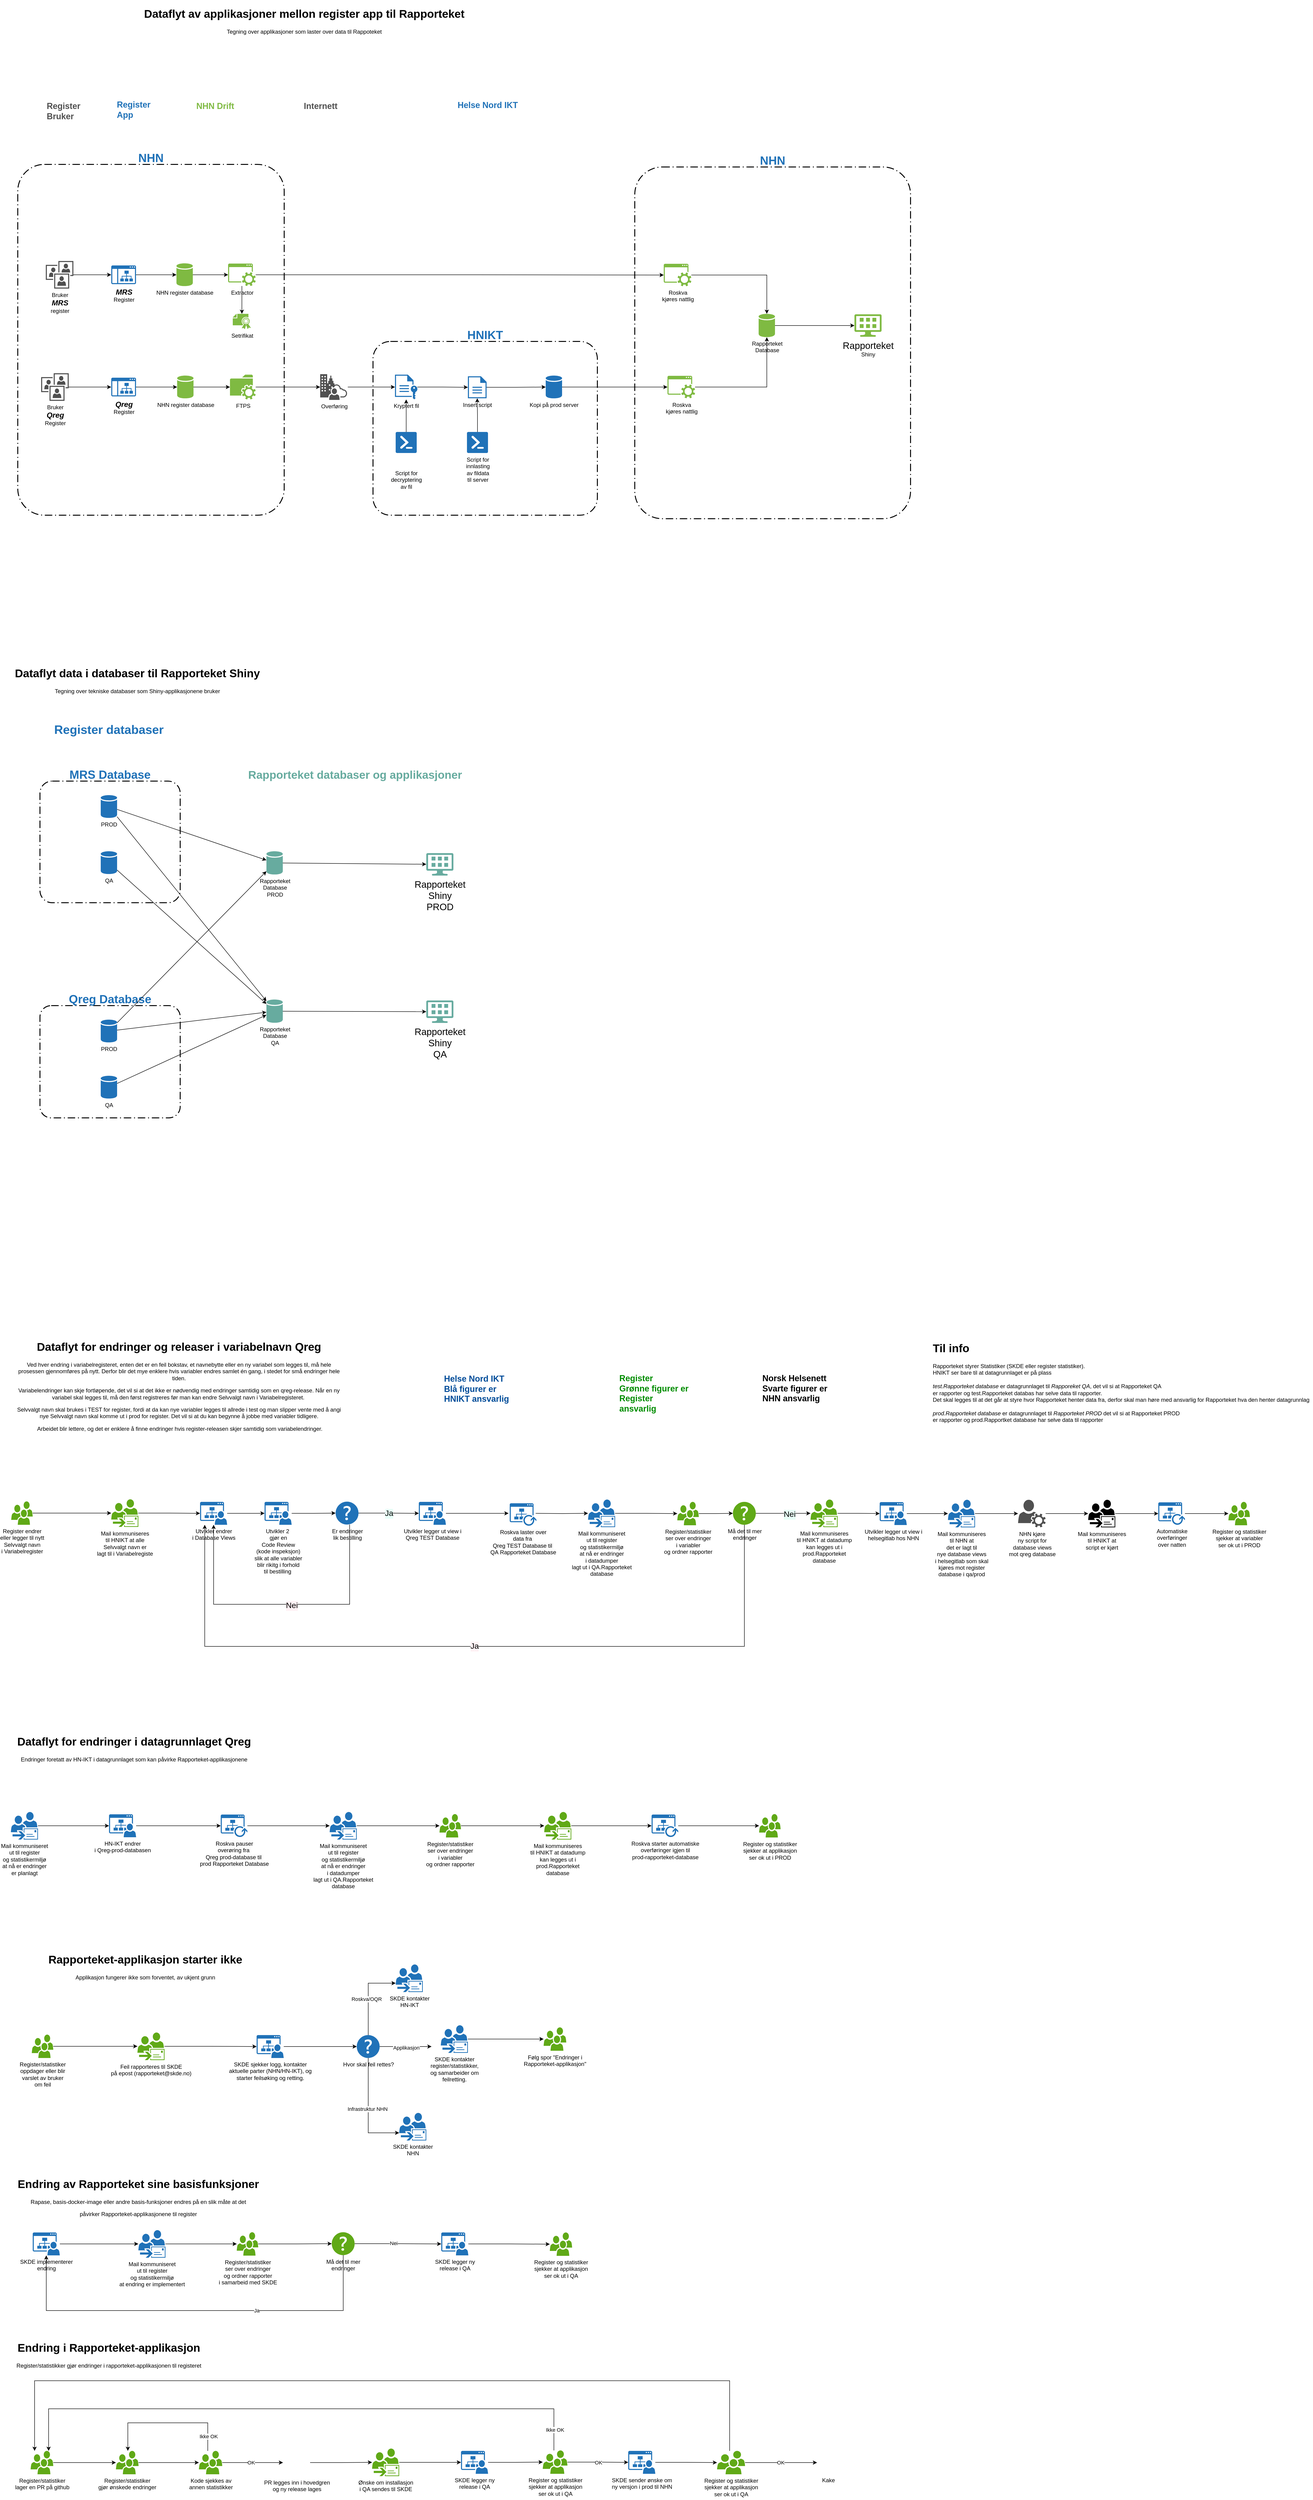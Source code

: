 <mxfile version="26.1.1">
  <diagram id="NtRQC4Yf2EBrrEhXGuK9" name="AlleVar">
    <mxGraphModel dx="2072" dy="4405" grid="1" gridSize="10" guides="1" tooltips="1" connect="1" arrows="1" fold="1" page="1" pageScale="1" pageWidth="1169" pageHeight="827" math="0" shadow="0">
      <root>
        <mxCell id="0" />
        <mxCell id="1" parent="0" />
        <mxCell id="FdEGy9-HCE7xzLKLmm-V-1" value="NHN" style="rounded=1;arcSize=10;dashed=1;strokeColor=#000000;fillColor=none;gradientColor=none;dashPattern=8 3 1 3;strokeWidth=2;verticalAlign=bottom;labelPosition=center;verticalLabelPosition=top;align=center;fontStyle=1;fontSize=25;fontColor=#2072B8;" parent="1" vertex="1">
          <mxGeometry x="1364" y="-2933" width="590" height="752" as="geometry" />
        </mxCell>
        <mxCell id="3FZUS84Uxspk6rO_MviW-43" value="&lt;h1&gt;Dataflyt for endringer og releaser i variabelnavn Qreg&lt;/h1&gt;&lt;p&gt;Ved hver endring i variabelregisteret, enten det er en feil bokstav, et navnebytte eller en ny variabel som legges til, må hele prosessen gjennomføres på nytt. Derfor blir det mye enklere hvis variabler endres samlet én gang, i stedet for små endringer hele tiden.&lt;/p&gt;&lt;p&gt;Variabelendringer kan skje fortløpende, det vil si at det ikke er nødvendig med endringer samtidig som en qreg-release. Når en ny variabel skal legges til, må den først registreres før man kan endre Selvvalgt navn i Variabelregisteret.&amp;nbsp;&lt;/p&gt;&lt;p&gt;Selvvalgt navn skal brukes i TEST for register, fordi at da kan nye variabler legges til allrede i test og man slipper vente med å angi nye Selvvalgt navn skal komme ut i prod for register. Det vil si at du kan begynne å jobbe med variabler tidligere.&lt;/p&gt;&lt;p&gt;&amp;nbsp;Arbeidet blir lettere, og det er enklere å finne endringer hvis register-releasen skjer samtidig som variabelendringer.&lt;/p&gt;" style="text;html=1;strokeColor=none;fillColor=none;spacing=5;spacingTop=-20;whiteSpace=wrap;overflow=hidden;rounded=0;align=center;" parent="1" vertex="1">
          <mxGeometry x="34" y="-430" width="710" height="220" as="geometry" />
        </mxCell>
        <mxCell id="3FZUS84Uxspk6rO_MviW-44" value="Register&lt;br&gt;Grønne figurer er Register ansvarlig" style="text;html=1;strokeColor=none;fillColor=none;align=left;verticalAlign=top;whiteSpace=wrap;rounded=0;fontStyle=1;fontColor=#008C00;fontSize=18;" parent="1" vertex="1">
          <mxGeometry x="1329" y="-360" width="156" height="30" as="geometry" />
        </mxCell>
        <mxCell id="3FZUS84Uxspk6rO_MviW-45" value="Helse Nord IKT&lt;br&gt;Blå figurer er HNIKT ansvarlig" style="text;html=1;strokeColor=none;fillColor=none;align=left;verticalAlign=middle;whiteSpace=wrap;rounded=0;fontStyle=1;fontColor=#004C99;fontSize=18;" parent="1" vertex="1">
          <mxGeometry x="954" y="-330" width="170" height="20" as="geometry" />
        </mxCell>
        <mxCell id="3FZUS84Uxspk6rO_MviW-46" style="edgeStyle=orthogonalEdgeStyle;rounded=0;orthogonalLoop=1;jettySize=auto;html=1;labelBackgroundColor=#E8FFF8;fontSize=17;" parent="1" source="3FZUS84Uxspk6rO_MviW-47" target="3FZUS84Uxspk6rO_MviW-49" edge="1">
          <mxGeometry relative="1" as="geometry" />
        </mxCell>
        <mxCell id="3FZUS84Uxspk6rO_MviW-47" value="Register endrer&lt;br&gt;eller legger til nytt&lt;br&gt;Selvvalgt navn&lt;br&gt;i Variabelregister" style="pointerEvents=1;shadow=0;dashed=0;html=1;strokeColor=none;labelPosition=center;verticalLabelPosition=bottom;verticalAlign=top;outlineConnect=0;align=center;shape=mxgraph.office.users.users;fillColor=#60A917;labelBackgroundColor=none;fontSize=12;fontColor=#000000;" parent="1" vertex="1">
          <mxGeometry x="30" y="-80" width="46" height="50" as="geometry" />
        </mxCell>
        <mxCell id="3FZUS84Uxspk6rO_MviW-48" style="edgeStyle=orthogonalEdgeStyle;rounded=0;orthogonalLoop=1;jettySize=auto;html=1;labelBackgroundColor=#E8FFF8;fontSize=17;" parent="1" source="3FZUS84Uxspk6rO_MviW-49" target="3FZUS84Uxspk6rO_MviW-51" edge="1">
          <mxGeometry relative="1" as="geometry" />
        </mxCell>
        <mxCell id="3FZUS84Uxspk6rO_MviW-49" value="Mail kommuniseres&lt;br&gt;til HNIKT at alle&lt;br&gt;Selvvalgt navn er&lt;br&gt;lagt til i Variabelregiste" style="pointerEvents=1;shadow=0;dashed=0;html=1;strokeColor=none;labelPosition=center;verticalLabelPosition=bottom;verticalAlign=top;outlineConnect=0;align=center;shape=mxgraph.office.users.dynamic_distribution_group;labelBackgroundColor=none;fontSize=12;fontColor=#000000;fillColor=#60A917;" parent="1" vertex="1">
          <mxGeometry x="244" y="-84.5" width="58" height="59" as="geometry" />
        </mxCell>
        <mxCell id="3FZUS84Uxspk6rO_MviW-50" value="" style="edgeStyle=orthogonalEdgeStyle;rounded=0;orthogonalLoop=1;jettySize=auto;html=1;labelBackgroundColor=#E8FFF8;fontSize=17;" parent="1" source="3FZUS84Uxspk6rO_MviW-51" target="3FZUS84Uxspk6rO_MviW-53" edge="1">
          <mxGeometry relative="1" as="geometry" />
        </mxCell>
        <mxCell id="3FZUS84Uxspk6rO_MviW-51" value="Utvikler endrer&lt;br&gt;i Database Views" style="pointerEvents=1;shadow=0;dashed=0;html=1;strokeColor=none;fillColor=#2072B8;labelPosition=center;verticalLabelPosition=bottom;verticalAlign=top;outlineConnect=0;align=center;shape=mxgraph.office.sites.my_site;fontColor=#000000;labelBackgroundColor=none;fontSize=12;" parent="1" vertex="1">
          <mxGeometry x="434" y="-79" width="58" height="49" as="geometry" />
        </mxCell>
        <mxCell id="3FZUS84Uxspk6rO_MviW-52" style="edgeStyle=orthogonalEdgeStyle;rounded=0;orthogonalLoop=1;jettySize=auto;html=1;labelBackgroundColor=#E8FFF8;fontSize=17;" parent="1" source="3FZUS84Uxspk6rO_MviW-53" target="3FZUS84Uxspk6rO_MviW-57" edge="1">
          <mxGeometry relative="1" as="geometry" />
        </mxCell>
        <mxCell id="3FZUS84Uxspk6rO_MviW-53" value="Utvikler 2&amp;nbsp;&lt;br&gt;gjør en &lt;br&gt;Code Review&lt;br&gt;(kode inspeksjon)&lt;br&gt;slik at alle variabler&lt;br&gt;blir rikitg i forhold&lt;br&gt;til bestilling&amp;nbsp;" style="pointerEvents=1;shadow=0;dashed=0;html=1;strokeColor=none;fillColor=#2072B8;labelPosition=center;verticalLabelPosition=bottom;verticalAlign=top;outlineConnect=0;align=center;shape=mxgraph.office.sites.my_site;fontColor=#000000;labelBackgroundColor=none;fontSize=12;" parent="1" vertex="1">
          <mxGeometry x="572" y="-79" width="58" height="49" as="geometry" />
        </mxCell>
        <mxCell id="3FZUS84Uxspk6rO_MviW-54" style="edgeStyle=orthogonalEdgeStyle;rounded=0;orthogonalLoop=1;jettySize=auto;html=1;labelBackgroundColor=#E8FFF8;fontSize=17;" parent="1" source="3FZUS84Uxspk6rO_MviW-57" target="3FZUS84Uxspk6rO_MviW-51" edge="1">
          <mxGeometry relative="1" as="geometry">
            <mxPoint x="454" y="130" as="targetPoint" />
            <Array as="points">
              <mxPoint x="754" y="140" />
              <mxPoint x="463" y="140" />
            </Array>
          </mxGeometry>
        </mxCell>
        <mxCell id="3FZUS84Uxspk6rO_MviW-55" value="Nei" style="edgeLabel;html=1;align=center;verticalAlign=middle;resizable=0;points=[];fontSize=17;labelBackgroundColor=#FFF2F5;" parent="3FZUS84Uxspk6rO_MviW-54" vertex="1" connectable="0">
          <mxGeometry x="-0.065" y="3" relative="1" as="geometry">
            <mxPoint as="offset" />
          </mxGeometry>
        </mxCell>
        <mxCell id="3FZUS84Uxspk6rO_MviW-56" value="Ja" style="edgeStyle=orthogonalEdgeStyle;rounded=0;orthogonalLoop=1;jettySize=auto;html=1;labelBackgroundColor=#E8FFF8;fontSize=17;" parent="1" source="3FZUS84Uxspk6rO_MviW-57" target="3FZUS84Uxspk6rO_MviW-59" edge="1">
          <mxGeometry relative="1" as="geometry" />
        </mxCell>
        <mxCell id="3FZUS84Uxspk6rO_MviW-57" value="Er endringer&lt;br&gt;lik bestilling" style="pointerEvents=1;shadow=0;dashed=0;html=1;strokeColor=none;labelPosition=center;verticalLabelPosition=bottom;verticalAlign=top;outlineConnect=0;align=center;shape=mxgraph.office.concepts.help;fontSize=12;fontColor=#000000;fillColor=#2072B8;" parent="1" vertex="1">
          <mxGeometry x="724" y="-79.5" width="49" height="49" as="geometry" />
        </mxCell>
        <mxCell id="3FZUS84Uxspk6rO_MviW-58" value="" style="edgeStyle=orthogonalEdgeStyle;rounded=0;orthogonalLoop=1;jettySize=auto;html=1;labelBackgroundColor=#E8FFF8;fontSize=17;" parent="1" source="3FZUS84Uxspk6rO_MviW-59" edge="1">
          <mxGeometry relative="1" as="geometry">
            <mxPoint x="1094" y="-54.5" as="targetPoint" />
          </mxGeometry>
        </mxCell>
        <mxCell id="3FZUS84Uxspk6rO_MviW-59" value="Utvikler legger ut view i &lt;br&gt;Qreg TEST Database" style="pointerEvents=1;shadow=0;dashed=0;html=1;strokeColor=none;fillColor=#2072B8;labelPosition=center;verticalLabelPosition=bottom;verticalAlign=top;outlineConnect=0;align=center;shape=mxgraph.office.sites.my_site;fontColor=#000000;labelBackgroundColor=none;fontSize=12;" parent="1" vertex="1">
          <mxGeometry x="902" y="-79" width="58" height="49" as="geometry" />
        </mxCell>
        <mxCell id="3FZUS84Uxspk6rO_MviW-60" value="" style="edgeStyle=orthogonalEdgeStyle;rounded=0;orthogonalLoop=1;jettySize=auto;html=1;labelBackgroundColor=#E8FFF8;fontSize=17;" parent="1" target="3FZUS84Uxspk6rO_MviW-63" edge="1">
          <mxGeometry relative="1" as="geometry">
            <mxPoint x="1152" y="-54.5" as="sourcePoint" />
          </mxGeometry>
        </mxCell>
        <mxCell id="3FZUS84Uxspk6rO_MviW-62" value="" style="edgeStyle=orthogonalEdgeStyle;rounded=0;orthogonalLoop=1;jettySize=auto;html=1;labelBackgroundColor=#E8FFF8;fontSize=17;" parent="1" source="3FZUS84Uxspk6rO_MviW-63" target="3FZUS84Uxspk6rO_MviW-69" edge="1">
          <mxGeometry relative="1" as="geometry" />
        </mxCell>
        <mxCell id="3FZUS84Uxspk6rO_MviW-63" value="Mail kommuniseret&lt;br&gt;ut til register&lt;br&gt;og statistikermiljø &lt;br&gt;at nå er endringer&lt;br&gt;i datadumper&lt;br&gt;lagt ut i QA.Rapporteket&lt;br&gt;database" style="pointerEvents=1;shadow=0;dashed=0;html=1;strokeColor=none;fillColor=#2072B8;labelPosition=center;verticalLabelPosition=bottom;verticalAlign=top;outlineConnect=0;align=center;shape=mxgraph.office.users.dynamic_distribution_group;labelBackgroundColor=none;fontSize=12;fontColor=#000000;" parent="1" vertex="1">
          <mxGeometry x="1264" y="-84" width="58" height="59" as="geometry" />
        </mxCell>
        <mxCell id="3FZUS84Uxspk6rO_MviW-64" value="Ja" style="edgeStyle=orthogonalEdgeStyle;rounded=0;orthogonalLoop=1;jettySize=auto;html=1;labelBackgroundColor=#FFF2F5;fontSize=17;" parent="1" source="3FZUS84Uxspk6rO_MviW-67" target="3FZUS84Uxspk6rO_MviW-51" edge="1">
          <mxGeometry relative="1" as="geometry">
            <mxPoint x="444" y="180" as="targetPoint" />
            <mxPoint x="1598" as="sourcePoint" />
            <Array as="points">
              <mxPoint x="1598" y="230" />
              <mxPoint x="444" y="230" />
            </Array>
          </mxGeometry>
        </mxCell>
        <mxCell id="3FZUS84Uxspk6rO_MviW-65" value="" style="edgeStyle=orthogonalEdgeStyle;rounded=0;orthogonalLoop=1;jettySize=auto;html=1;labelBackgroundColor=#FFF2F5;fontSize=17;" parent="1" source="3FZUS84Uxspk6rO_MviW-67" target="3FZUS84Uxspk6rO_MviW-71" edge="1">
          <mxGeometry relative="1" as="geometry" />
        </mxCell>
        <mxCell id="3FZUS84Uxspk6rO_MviW-66" value="Nei" style="edgeLabel;html=1;align=center;verticalAlign=middle;resizable=0;points=[];fontSize=17;labelBackgroundColor=#E8FFF8;" parent="3FZUS84Uxspk6rO_MviW-65" vertex="1" connectable="0">
          <mxGeometry x="0.242" y="-1" relative="1" as="geometry">
            <mxPoint x="-1" y="1" as="offset" />
          </mxGeometry>
        </mxCell>
        <mxCell id="3FZUS84Uxspk6rO_MviW-67" value="Må det til mer&lt;br&gt;endringer" style="pointerEvents=1;shadow=0;dashed=0;html=1;strokeColor=none;labelPosition=center;verticalLabelPosition=bottom;verticalAlign=top;outlineConnect=0;align=center;shape=mxgraph.office.concepts.help;fontSize=12;fontColor=#000000;fillColor=#60A917;" parent="1" vertex="1">
          <mxGeometry x="1574" y="-79" width="49" height="49" as="geometry" />
        </mxCell>
        <mxCell id="3FZUS84Uxspk6rO_MviW-68" value="" style="edgeStyle=orthogonalEdgeStyle;rounded=0;orthogonalLoop=1;jettySize=auto;html=1;labelBackgroundColor=#E8FFF8;fontSize=17;" parent="1" source="3FZUS84Uxspk6rO_MviW-69" target="3FZUS84Uxspk6rO_MviW-67" edge="1">
          <mxGeometry relative="1" as="geometry" />
        </mxCell>
        <mxCell id="3FZUS84Uxspk6rO_MviW-69" value="Register/statistiker&lt;br&gt;ser over endringer&lt;br&gt;i variabler&lt;br&gt;og ordner rapporter" style="pointerEvents=1;shadow=0;dashed=0;html=1;strokeColor=none;labelPosition=center;verticalLabelPosition=bottom;verticalAlign=top;outlineConnect=0;align=center;shape=mxgraph.office.users.users;fillColor=#60A917;labelBackgroundColor=none;fontSize=12;fontColor=#000000;" parent="1" vertex="1">
          <mxGeometry x="1455" y="-79" width="46" height="50" as="geometry" />
        </mxCell>
        <mxCell id="3FZUS84Uxspk6rO_MviW-70" value="" style="edgeStyle=orthogonalEdgeStyle;rounded=0;orthogonalLoop=1;jettySize=auto;html=1;labelBackgroundColor=#FFF2F5;fontSize=17;" parent="1" source="3FZUS84Uxspk6rO_MviW-71" target="3FZUS84Uxspk6rO_MviW-73" edge="1">
          <mxGeometry relative="1" as="geometry" />
        </mxCell>
        <mxCell id="3FZUS84Uxspk6rO_MviW-71" value="Mail kommuniseres&lt;br&gt;til HNIKT at datadump&lt;br&gt;kan legges ut i&lt;br&gt;prod.Rapporteket&lt;br&gt;database" style="pointerEvents=1;shadow=0;dashed=0;html=1;strokeColor=none;labelPosition=center;verticalLabelPosition=bottom;verticalAlign=top;outlineConnect=0;align=center;shape=mxgraph.office.users.dynamic_distribution_group;labelBackgroundColor=none;fontSize=12;fontColor=#000000;fillColor=#60A917;" parent="1" vertex="1">
          <mxGeometry x="1740" y="-84" width="58" height="59" as="geometry" />
        </mxCell>
        <mxCell id="3FZUS84Uxspk6rO_MviW-72" value="" style="edgeStyle=orthogonalEdgeStyle;rounded=0;orthogonalLoop=1;jettySize=auto;html=1;labelBackgroundColor=#FFF2F5;fontSize=17;" parent="1" source="3FZUS84Uxspk6rO_MviW-73" target="3FZUS84Uxspk6rO_MviW-75" edge="1">
          <mxGeometry relative="1" as="geometry" />
        </mxCell>
        <mxCell id="3FZUS84Uxspk6rO_MviW-73" value="Utvikler legger ut view i &lt;br&gt;helsegitlab hos NHN" style="pointerEvents=1;shadow=0;dashed=0;html=1;strokeColor=none;fillColor=#2072B8;labelPosition=center;verticalLabelPosition=bottom;verticalAlign=top;outlineConnect=0;align=center;shape=mxgraph.office.sites.my_site;fontColor=#000000;labelBackgroundColor=none;fontSize=12;" parent="1" vertex="1">
          <mxGeometry x="1888" y="-78.5" width="58" height="49" as="geometry" />
        </mxCell>
        <mxCell id="3FZUS84Uxspk6rO_MviW-74" value="" style="edgeStyle=orthogonalEdgeStyle;rounded=0;orthogonalLoop=1;jettySize=auto;html=1;labelBackgroundColor=#FFF2F5;fontSize=17;" parent="1" source="3FZUS84Uxspk6rO_MviW-75" target="3FZUS84Uxspk6rO_MviW-77" edge="1">
          <mxGeometry relative="1" as="geometry" />
        </mxCell>
        <mxCell id="3FZUS84Uxspk6rO_MviW-75" value="Mail kommuniseres&lt;br&gt;til NHN at&lt;br&gt;det er lagt til&lt;br&gt;nye database views&lt;br&gt;i helsegitlab som skal&lt;br&gt;kjøres mot register&lt;br&gt;database i qa/prod" style="pointerEvents=1;shadow=0;dashed=0;html=1;strokeColor=none;fillColor=#2072B8;labelPosition=center;verticalLabelPosition=bottom;verticalAlign=top;outlineConnect=0;align=center;shape=mxgraph.office.users.dynamic_distribution_group;labelBackgroundColor=none;fontSize=12;fontColor=#000000;" parent="1" vertex="1">
          <mxGeometry x="2034" y="-83.5" width="58" height="59" as="geometry" />
        </mxCell>
        <mxCell id="3FZUS84Uxspk6rO_MviW-76" value="" style="edgeStyle=orthogonalEdgeStyle;rounded=0;orthogonalLoop=1;jettySize=auto;html=1;labelBackgroundColor=#FFF2F5;fontSize=12;" parent="1" source="3FZUS84Uxspk6rO_MviW-77" target="3FZUS84Uxspk6rO_MviW-79" edge="1">
          <mxGeometry relative="1" as="geometry" />
        </mxCell>
        <mxCell id="3FZUS84Uxspk6rO_MviW-77" value="&lt;span style=&quot;font-size: 12px;&quot;&gt;NHN kjøre&lt;br&gt;ny script for &lt;br&gt;database views&lt;br&gt;mot qreg database&lt;br&gt;&lt;/span&gt;" style="pointerEvents=1;shadow=0;dashed=0;html=1;strokeColor=none;fillColor=#505050;labelPosition=center;verticalLabelPosition=bottom;verticalAlign=top;outlineConnect=0;align=center;shape=mxgraph.office.users.user_services;labelBackgroundColor=#FFFFFF;fontSize=12;" parent="1" vertex="1">
          <mxGeometry x="2184" y="-83.5" width="59" height="59" as="geometry" />
        </mxCell>
        <mxCell id="3FZUS84Uxspk6rO_MviW-78" value="" style="edgeStyle=orthogonalEdgeStyle;rounded=0;orthogonalLoop=1;jettySize=auto;html=1;labelBackgroundColor=#FFF2F5;fontSize=12;" parent="1" source="3FZUS84Uxspk6rO_MviW-79" target="3FZUS84Uxspk6rO_MviW-81" edge="1">
          <mxGeometry relative="1" as="geometry" />
        </mxCell>
        <mxCell id="3FZUS84Uxspk6rO_MviW-79" value="Mail kommuniseres&lt;br&gt;til HNIKT at&lt;br&gt;script er kjørt" style="pointerEvents=1;shadow=0;dashed=0;html=1;strokeColor=none;labelPosition=center;verticalLabelPosition=bottom;verticalAlign=top;outlineConnect=0;align=center;shape=mxgraph.office.users.dynamic_distribution_group;labelBackgroundColor=none;fontSize=12;fontColor=#000000;fillColor=#000000;" parent="1" vertex="1">
          <mxGeometry x="2334" y="-83.5" width="58" height="59" as="geometry" />
        </mxCell>
        <mxCell id="3FZUS84Uxspk6rO_MviW-80" value="" style="edgeStyle=orthogonalEdgeStyle;rounded=0;orthogonalLoop=1;jettySize=auto;html=1;labelBackgroundColor=#FFF2F5;fontSize=12;" parent="1" source="3FZUS84Uxspk6rO_MviW-81" target="3FZUS84Uxspk6rO_MviW-82" edge="1">
          <mxGeometry relative="1" as="geometry" />
        </mxCell>
        <mxCell id="3FZUS84Uxspk6rO_MviW-81" value="Automatiske&lt;br&gt;overføringer&lt;br&gt;over natten" style="pointerEvents=1;shadow=0;dashed=0;html=1;strokeColor=none;labelPosition=center;verticalLabelPosition=bottom;verticalAlign=top;outlineConnect=0;align=center;shape=mxgraph.office.sites.publish;labelBackgroundColor=#FFFFFF;fontSize=12;fillColor=#2072B8;" parent="1" vertex="1">
          <mxGeometry x="2484" y="-78" width="57" height="48" as="geometry" />
        </mxCell>
        <mxCell id="3FZUS84Uxspk6rO_MviW-82" value="Register og statistiker&lt;br&gt;sjekker at variabler&lt;br&gt;ser ok ut i PROD" style="pointerEvents=1;shadow=0;dashed=0;html=1;strokeColor=none;labelPosition=center;verticalLabelPosition=bottom;verticalAlign=top;outlineConnect=0;align=center;shape=mxgraph.office.users.users;fillColor=#60A917;labelBackgroundColor=none;fontSize=12;fontColor=#000000;" parent="1" vertex="1">
          <mxGeometry x="2634" y="-79" width="46" height="50" as="geometry" />
        </mxCell>
        <mxCell id="3FZUS84Uxspk6rO_MviW-83" value="&lt;font color=&quot;#000000&quot;&gt;Norsk Helsenett&lt;br&gt;Svarte figurer er&lt;br&gt;NHN ansvarlig&lt;/font&gt;" style="text;html=1;strokeColor=none;fillColor=none;align=left;verticalAlign=top;whiteSpace=wrap;rounded=0;fontStyle=1;fontColor=#008C00;fontSize=18;" parent="1" vertex="1">
          <mxGeometry x="1634.5" y="-360" width="156" height="30" as="geometry" />
        </mxCell>
        <mxCell id="3FZUS84Uxspk6rO_MviW-84" value="&lt;h1 style=&quot;text-align: left&quot;&gt;Til info&lt;/h1&gt;&lt;div style=&quot;text-align: left&quot;&gt;&lt;span&gt;Rapporteket styrer Statistiker (SKDE eller register statistiker).&lt;/span&gt;&lt;br&gt;&lt;/div&gt;&lt;div style=&quot;text-align: left&quot;&gt;&lt;div&gt;&lt;span&gt;HNIKT ser bare til at datagrunnlaget er på plass&lt;/span&gt;&lt;/div&gt;&lt;/div&gt;&lt;div style=&quot;text-align: left&quot;&gt;&lt;span&gt;&lt;br&gt;&lt;/span&gt;&lt;/div&gt;&lt;div style=&quot;text-align: left&quot;&gt;&lt;i&gt;test.Rapporteket database&lt;/i&gt; er datagrunnlaget til &lt;i&gt;Rapporeket QA&lt;/i&gt;, det vil si at Rapporteket QA&lt;/div&gt;&lt;div style=&quot;text-align: left&quot;&gt;&lt;span&gt;er rapporter og test.Rapporteket databas har selve data til rapporter.&amp;nbsp;&lt;/span&gt;&lt;/div&gt;&lt;div style=&quot;text-align: left&quot;&gt;&lt;span&gt;Det skal legges til at det går at styre hvor Rapporteket henter data fra, derfor skal man høre med ansvarlig for Rapporteket hva den henter datagrunnlag&lt;/span&gt;&lt;/div&gt;&lt;div style=&quot;text-align: left&quot;&gt;&lt;span&gt;&lt;br&gt;&lt;/span&gt;&lt;/div&gt;&lt;div style=&quot;text-align: left&quot;&gt;&lt;i&gt;prod.Rapporteket database&lt;/i&gt; er datagrunnlaget til &lt;i&gt;Rapporteket PROD&lt;/i&gt; det vil si at Rapporteket PROD&lt;/div&gt;&lt;div style=&quot;text-align: left&quot;&gt;&lt;span&gt;er rapporter og prod.Rapportket database har selve data til rapporter&amp;nbsp;&lt;/span&gt;&lt;/div&gt;&lt;div style=&quot;text-align: left&quot;&gt;&lt;br&gt;&lt;/div&gt;" style="text;html=1;align=center;verticalAlign=middle;resizable=0;points=[];autosize=1;fontSize=12;" parent="1" vertex="1">
          <mxGeometry x="1994" y="-430" width="820" height="190" as="geometry" />
        </mxCell>
        <mxCell id="3FZUS84Uxspk6rO_MviW-182" value="Qreg Database" style="rounded=1;arcSize=10;dashed=1;strokeColor=#000000;fillColor=none;gradientColor=none;dashPattern=8 3 1 3;strokeWidth=2;verticalAlign=bottom;labelPosition=center;verticalLabelPosition=top;align=center;fontStyle=1;fontSize=25;fontColor=#2072B8;" parent="1" vertex="1">
          <mxGeometry x="91.5" y="-1140" width="300" height="240" as="geometry" />
        </mxCell>
        <mxCell id="3FZUS84Uxspk6rO_MviW-199" value="&lt;span style=&quot;font-size: 20px&quot;&gt;Rapporteket&lt;br&gt;Shiny&lt;br&gt;PROD&lt;br&gt;&lt;/span&gt;" style="pointerEvents=1;shadow=0;dashed=0;html=1;strokeColor=none;labelPosition=center;verticalLabelPosition=bottom;verticalAlign=top;outlineConnect=0;align=center;shape=mxgraph.office.devices.management_console;fillColor=#67AB9F;" parent="1" vertex="1">
          <mxGeometry x="918" y="-1466" width="58" height="48" as="geometry" />
        </mxCell>
        <mxCell id="3FZUS84Uxspk6rO_MviW-225" style="edgeStyle=none;rounded=0;orthogonalLoop=1;jettySize=auto;html=1;" parent="1" source="3FZUS84Uxspk6rO_MviW-203" target="3FZUS84Uxspk6rO_MviW-199" edge="1">
          <mxGeometry relative="1" as="geometry" />
        </mxCell>
        <mxCell id="3FZUS84Uxspk6rO_MviW-203" value="Rapporteket&lt;br&gt;Database&lt;br&gt;PROD" style="shadow=0;dashed=0;html=1;strokeColor=none;labelPosition=center;verticalLabelPosition=bottom;verticalAlign=top;outlineConnect=0;align=center;shape=mxgraph.office.databases.database;fillColor=#67AB9F;" parent="1" vertex="1">
          <mxGeometry x="576" y="-1470" width="35" height="50" as="geometry" />
        </mxCell>
        <mxCell id="3FZUS84Uxspk6rO_MviW-215" style="edgeStyle=none;rounded=0;orthogonalLoop=1;jettySize=auto;html=1;" parent="1" source="3FZUS84Uxspk6rO_MviW-204" target="3FZUS84Uxspk6rO_MviW-206" edge="1">
          <mxGeometry relative="1" as="geometry" />
        </mxCell>
        <mxCell id="3FZUS84Uxspk6rO_MviW-204" value="QA" style="shadow=0;dashed=0;html=1;strokeColor=none;labelPosition=center;verticalLabelPosition=bottom;verticalAlign=top;outlineConnect=0;align=center;shape=mxgraph.office.databases.database;fillColor=#2072B8;" parent="1" vertex="1">
          <mxGeometry x="221.5" y="-990" width="35" height="49" as="geometry" />
        </mxCell>
        <mxCell id="3FZUS84Uxspk6rO_MviW-212" style="rounded=0;orthogonalLoop=1;jettySize=auto;html=1;" parent="1" source="3FZUS84Uxspk6rO_MviW-205" target="3FZUS84Uxspk6rO_MviW-203" edge="1">
          <mxGeometry relative="1" as="geometry" />
        </mxCell>
        <mxCell id="3FZUS84Uxspk6rO_MviW-213" style="edgeStyle=none;rounded=0;orthogonalLoop=1;jettySize=auto;html=1;" parent="1" source="3FZUS84Uxspk6rO_MviW-205" target="3FZUS84Uxspk6rO_MviW-206" edge="1">
          <mxGeometry relative="1" as="geometry" />
        </mxCell>
        <mxCell id="3FZUS84Uxspk6rO_MviW-205" value="PROD" style="shadow=0;dashed=0;html=1;strokeColor=none;labelPosition=center;verticalLabelPosition=bottom;verticalAlign=top;outlineConnect=0;align=center;shape=mxgraph.office.databases.database;fillColor=#2072B8;" parent="1" vertex="1">
          <mxGeometry x="221.5" y="-1110" width="35" height="49" as="geometry" />
        </mxCell>
        <mxCell id="3FZUS84Uxspk6rO_MviW-223" style="edgeStyle=none;rounded=0;orthogonalLoop=1;jettySize=auto;html=1;" parent="1" source="3FZUS84Uxspk6rO_MviW-206" target="3FZUS84Uxspk6rO_MviW-207" edge="1">
          <mxGeometry relative="1" as="geometry" />
        </mxCell>
        <mxCell id="3FZUS84Uxspk6rO_MviW-206" value="Rapporteket&lt;br&gt;Database&lt;br&gt;QA" style="shadow=0;dashed=0;html=1;strokeColor=none;labelPosition=center;verticalLabelPosition=bottom;verticalAlign=top;outlineConnect=0;align=center;shape=mxgraph.office.databases.database;fillColor=#67AB9F;" parent="1" vertex="1">
          <mxGeometry x="576" y="-1153" width="35" height="50" as="geometry" />
        </mxCell>
        <mxCell id="3FZUS84Uxspk6rO_MviW-207" value="&lt;span style=&quot;font-size: 20px&quot;&gt;Rapporteket&lt;br&gt;Shiny&lt;br&gt;QA&lt;br&gt;&lt;/span&gt;" style="pointerEvents=1;shadow=0;dashed=0;html=1;strokeColor=none;labelPosition=center;verticalLabelPosition=bottom;verticalAlign=top;outlineConnect=0;align=center;shape=mxgraph.office.devices.management_console;fillColor=#67AB9F;" parent="1" vertex="1">
          <mxGeometry x="918" y="-1151" width="58" height="48" as="geometry" />
        </mxCell>
        <mxCell id="3FZUS84Uxspk6rO_MviW-208" value="MRS Database" style="rounded=1;arcSize=10;dashed=1;strokeColor=#000000;fillColor=none;gradientColor=none;dashPattern=8 3 1 3;strokeWidth=2;verticalAlign=bottom;labelPosition=center;verticalLabelPosition=top;align=center;fontStyle=1;fontSize=25;fontColor=#2072B8;" parent="1" vertex="1">
          <mxGeometry x="91.5" y="-1620" width="300" height="260" as="geometry" />
        </mxCell>
        <mxCell id="3FZUS84Uxspk6rO_MviW-221" style="edgeStyle=none;rounded=0;orthogonalLoop=1;jettySize=auto;html=1;" parent="1" source="3FZUS84Uxspk6rO_MviW-210" target="3FZUS84Uxspk6rO_MviW-206" edge="1">
          <mxGeometry relative="1" as="geometry" />
        </mxCell>
        <mxCell id="3FZUS84Uxspk6rO_MviW-210" value="QA" style="shadow=0;dashed=0;html=1;strokeColor=none;labelPosition=center;verticalLabelPosition=bottom;verticalAlign=top;outlineConnect=0;align=center;shape=mxgraph.office.databases.database;fillColor=#2072B8;" parent="1" vertex="1">
          <mxGeometry x="221.5" y="-1470" width="35" height="49" as="geometry" />
        </mxCell>
        <mxCell id="3FZUS84Uxspk6rO_MviW-218" style="edgeStyle=none;rounded=0;orthogonalLoop=1;jettySize=auto;html=1;" parent="1" source="3FZUS84Uxspk6rO_MviW-211" target="3FZUS84Uxspk6rO_MviW-203" edge="1">
          <mxGeometry relative="1" as="geometry" />
        </mxCell>
        <mxCell id="3FZUS84Uxspk6rO_MviW-220" style="edgeStyle=none;rounded=0;orthogonalLoop=1;jettySize=auto;html=1;" parent="1" source="3FZUS84Uxspk6rO_MviW-211" target="3FZUS84Uxspk6rO_MviW-206" edge="1">
          <mxGeometry relative="1" as="geometry" />
        </mxCell>
        <mxCell id="3FZUS84Uxspk6rO_MviW-211" value="PROD" style="shadow=0;dashed=0;html=1;strokeColor=none;labelPosition=center;verticalLabelPosition=bottom;verticalAlign=top;outlineConnect=0;align=center;shape=mxgraph.office.databases.database;fillColor=#2072B8;" parent="1" vertex="1">
          <mxGeometry x="221.5" y="-1590" width="35" height="49" as="geometry" />
        </mxCell>
        <mxCell id="3FZUS84Uxspk6rO_MviW-228" value="&lt;h1&gt;Dataflyt data i databaser til Rapporteket Shiny&lt;/h1&gt;&lt;div&gt;Tegning over tekniske databaser som Shiny-applikasjonene bruker&lt;/div&gt;" style="text;html=1;strokeColor=none;fillColor=none;spacing=5;spacingTop=-20;whiteSpace=wrap;overflow=hidden;rounded=0;align=center;" parent="1" vertex="1">
          <mxGeometry x="30" y="-1870" width="540" height="100" as="geometry" />
        </mxCell>
        <mxCell id="3FZUS84Uxspk6rO_MviW-229" value="NHN" style="rounded=1;arcSize=10;dashed=1;strokeColor=#000000;fillColor=none;gradientColor=none;dashPattern=8 3 1 3;strokeWidth=2;verticalAlign=bottom;labelPosition=center;verticalLabelPosition=top;align=center;fontStyle=1;fontSize=25;fontColor=#2072B8;" parent="1" vertex="1">
          <mxGeometry x="44" y="-2938.5" width="570" height="750" as="geometry" />
        </mxCell>
        <mxCell id="3FZUS84Uxspk6rO_MviW-230" value="HNIKT" style="rounded=1;arcSize=10;dashed=1;strokeColor=#000000;fillColor=none;gradientColor=none;dashPattern=8 3 1 3;strokeWidth=2;verticalAlign=bottom;labelPosition=center;verticalLabelPosition=top;align=center;fontStyle=1;fontSize=25;fontColor=#2072B8;" parent="1" vertex="1">
          <mxGeometry x="804" y="-2560" width="480" height="371.5" as="geometry" />
        </mxCell>
        <mxCell id="3FZUS84Uxspk6rO_MviW-231" value="&lt;h1&gt;Dataflyt av applikasjoner mellon register app til Rapporteket&lt;/h1&gt;&lt;div&gt;Tegning over applikasjoner som laster over data til Rappoteket&lt;/div&gt;" style="text;html=1;strokeColor=none;fillColor=none;spacing=5;spacingTop=-20;whiteSpace=wrap;overflow=hidden;rounded=0;align=center;" parent="1" vertex="1">
          <mxGeometry x="302" y="-3280" width="710" height="160" as="geometry" />
        </mxCell>
        <mxCell id="3FZUS84Uxspk6rO_MviW-232" value="&amp;nbsp;NHN Drift" style="text;html=1;strokeColor=none;fillColor=none;align=left;verticalAlign=top;whiteSpace=wrap;rounded=0;fontStyle=1;fontColor=#7FBA42;fontSize=18;" parent="1" vertex="1">
          <mxGeometry x="418.5" y="-3080" width="94" height="30" as="geometry" />
        </mxCell>
        <mxCell id="3FZUS84Uxspk6rO_MviW-233" value="Helse Nord IKT" style="text;html=1;strokeColor=none;fillColor=none;align=left;verticalAlign=middle;whiteSpace=wrap;rounded=0;fontStyle=1;fontColor=#2072B8;fontSize=18;" parent="1" vertex="1">
          <mxGeometry x="983" y="-3100" width="290" height="70" as="geometry" />
        </mxCell>
        <mxCell id="3FZUS84Uxspk6rO_MviW-234" value="" style="edgeStyle=orthogonalEdgeStyle;rounded=0;orthogonalLoop=1;jettySize=auto;html=1;" parent="1" source="3FZUS84Uxspk6rO_MviW-235" target="3FZUS84Uxspk6rO_MviW-277" edge="1">
          <mxGeometry relative="1" as="geometry" />
        </mxCell>
        <mxCell id="3FZUS84Uxspk6rO_MviW-235" value="NHN register database" style="shadow=0;dashed=0;html=1;strokeColor=none;labelPosition=center;verticalLabelPosition=bottom;verticalAlign=top;outlineConnect=0;align=center;shape=mxgraph.office.databases.database;fillColor=#7FBA42;" parent="1" vertex="1">
          <mxGeometry x="385" y="-2487" width="35" height="49" as="geometry" />
        </mxCell>
        <mxCell id="3FZUS84Uxspk6rO_MviW-236" value="" style="edgeStyle=orthogonalEdgeStyle;rounded=0;orthogonalLoop=1;jettySize=auto;html=1;" parent="1" source="3FZUS84Uxspk6rO_MviW-237" target="3FZUS84Uxspk6rO_MviW-241" edge="1">
          <mxGeometry relative="1" as="geometry" />
        </mxCell>
        <mxCell id="3FZUS84Uxspk6rO_MviW-237" value="Kopi på prod server" style="shadow=0;dashed=0;html=1;strokeColor=none;labelPosition=center;verticalLabelPosition=bottom;verticalAlign=top;outlineConnect=0;align=center;shape=mxgraph.office.databases.database;fillColor=#2072B8;" parent="1" vertex="1">
          <mxGeometry x="1173.5" y="-2487" width="35" height="49" as="geometry" />
        </mxCell>
        <mxCell id="3FZUS84Uxspk6rO_MviW-238" value="" style="edgeStyle=orthogonalEdgeStyle;rounded=0;orthogonalLoop=1;jettySize=auto;html=1;" parent="1" source="3FZUS84Uxspk6rO_MviW-239" target="3FZUS84Uxspk6rO_MviW-245" edge="1">
          <mxGeometry relative="1" as="geometry" />
        </mxCell>
        <mxCell id="3FZUS84Uxspk6rO_MviW-239" value="Overføring" style="pointerEvents=1;shadow=0;dashed=0;html=1;strokeColor=none;fillColor=#505050;labelPosition=center;verticalLabelPosition=bottom;verticalAlign=top;outlineConnect=0;align=center;shape=mxgraph.office.security.split_domain_user;" parent="1" vertex="1">
          <mxGeometry x="691" y="-2490" width="59" height="55" as="geometry" />
        </mxCell>
        <mxCell id="3FZUS84Uxspk6rO_MviW-240" style="edgeStyle=orthogonalEdgeStyle;rounded=0;orthogonalLoop=1;jettySize=auto;html=1;" parent="1" source="3FZUS84Uxspk6rO_MviW-241" target="3FZUS84Uxspk6rO_MviW-267" edge="1">
          <mxGeometry relative="1" as="geometry" />
        </mxCell>
        <mxCell id="3FZUS84Uxspk6rO_MviW-241" value="Roskva &lt;br&gt;kjøres nattlig" style="pointerEvents=1;shadow=0;dashed=0;html=1;strokeColor=none;labelPosition=center;verticalLabelPosition=bottom;verticalAlign=top;outlineConnect=0;align=center;shape=mxgraph.office.concepts.service_application;fillColor=#7FBA42;" parent="1" vertex="1">
          <mxGeometry x="1434" y="-2486.5" width="59" height="48" as="geometry" />
        </mxCell>
        <mxCell id="3FZUS84Uxspk6rO_MviW-244" value="" style="edgeStyle=orthogonalEdgeStyle;rounded=0;orthogonalLoop=1;jettySize=auto;html=1;" parent="1" source="3FZUS84Uxspk6rO_MviW-245" target="3FZUS84Uxspk6rO_MviW-247" edge="1">
          <mxGeometry relative="1" as="geometry" />
        </mxCell>
        <mxCell id="3FZUS84Uxspk6rO_MviW-245" value="Kryptert fil&lt;br&gt;" style="pointerEvents=1;shadow=0;dashed=0;html=1;strokeColor=none;fillColor=#2072B8;labelPosition=center;verticalLabelPosition=bottom;verticalAlign=top;outlineConnect=0;align=center;shape=mxgraph.office.concepts.file_key;" parent="1" vertex="1">
          <mxGeometry x="851" y="-2489" width="48" height="53" as="geometry" />
        </mxCell>
        <mxCell id="3FZUS84Uxspk6rO_MviW-246" value="" style="edgeStyle=orthogonalEdgeStyle;rounded=0;orthogonalLoop=1;jettySize=auto;html=1;" parent="1" source="3FZUS84Uxspk6rO_MviW-247" target="3FZUS84Uxspk6rO_MviW-237" edge="1">
          <mxGeometry relative="1" as="geometry" />
        </mxCell>
        <mxCell id="3FZUS84Uxspk6rO_MviW-247" value="Insert script" style="pointerEvents=1;shadow=0;dashed=0;html=1;strokeColor=none;fillColor=#2072B8;labelPosition=center;verticalLabelPosition=bottom;verticalAlign=top;outlineConnect=0;align=center;shape=mxgraph.office.concepts.document;" parent="1" vertex="1">
          <mxGeometry x="1007" y="-2485.5" width="40" height="47" as="geometry" />
        </mxCell>
        <mxCell id="3FZUS84Uxspk6rO_MviW-248" value="" style="edgeStyle=orthogonalEdgeStyle;rounded=0;orthogonalLoop=1;jettySize=auto;html=1;" parent="1" source="3FZUS84Uxspk6rO_MviW-249" target="3FZUS84Uxspk6rO_MviW-247" edge="1">
          <mxGeometry relative="1" as="geometry" />
        </mxCell>
        <mxCell id="3FZUS84Uxspk6rO_MviW-249" value="Script for&lt;br&gt;innlasting&lt;br&gt;av fildata&lt;br&gt;til server" style="pointerEvents=1;shadow=0;dashed=0;html=1;strokeColor=none;fillColor=#2072B8;labelPosition=center;verticalLabelPosition=bottom;verticalAlign=top;outlineConnect=0;align=center;shape=mxgraph.office.concepts.powershell;" parent="1" vertex="1">
          <mxGeometry x="1005" y="-2366.5" width="45" height="45" as="geometry" />
        </mxCell>
        <mxCell id="3FZUS84Uxspk6rO_MviW-250" value="" style="edgeStyle=orthogonalEdgeStyle;rounded=0;orthogonalLoop=1;jettySize=auto;html=1;" parent="1" source="3FZUS84Uxspk6rO_MviW-251" target="3FZUS84Uxspk6rO_MviW-245" edge="1">
          <mxGeometry relative="1" as="geometry" />
        </mxCell>
        <mxCell id="3FZUS84Uxspk6rO_MviW-251" value="&lt;br&gt;&lt;br&gt;&lt;span style=&quot;color: rgb(0 , 0 , 0) ; font-family: &amp;#34;helvetica&amp;#34; ; font-size: 12px ; font-style: normal ; font-weight: 400 ; letter-spacing: normal ; text-align: center ; text-indent: 0px ; text-transform: none ; word-spacing: 0px ; background-color: rgb(248 , 249 , 250) ; display: inline ; float: none&quot;&gt;Script for&lt;br&gt;decryptering&lt;/span&gt;&lt;br&gt;av fil" style="pointerEvents=1;shadow=0;dashed=0;html=1;strokeColor=none;fillColor=#2072B8;labelPosition=center;verticalLabelPosition=bottom;verticalAlign=top;outlineConnect=0;align=center;shape=mxgraph.office.concepts.powershell;" parent="1" vertex="1">
          <mxGeometry x="852.5" y="-2366.5" width="45" height="45" as="geometry" />
        </mxCell>
        <mxCell id="3FZUS84Uxspk6rO_MviW-252" value="&lt;font color=&quot;#505050&quot;&gt;Internett&lt;/font&gt;" style="text;html=1;strokeColor=none;fillColor=none;align=left;verticalAlign=top;whiteSpace=wrap;rounded=0;fontStyle=1;fontColor=#008C00;fontSize=18;" parent="1" vertex="1">
          <mxGeometry x="654" y="-3080" width="156" height="30" as="geometry" />
        </mxCell>
        <mxCell id="3FZUS84Uxspk6rO_MviW-253" style="edgeStyle=orthogonalEdgeStyle;rounded=0;orthogonalLoop=1;jettySize=auto;html=1;" parent="1" source="FdEGy9-HCE7xzLKLmm-V-4" target="3FZUS84Uxspk6rO_MviW-267" edge="1">
          <mxGeometry relative="1" as="geometry" />
        </mxCell>
        <mxCell id="3FZUS84Uxspk6rO_MviW-255" value="&lt;span style=&quot;font-size: 20px&quot;&gt;Rapporteket&lt;br&gt;&lt;/span&gt;Shiny" style="pointerEvents=1;shadow=0;dashed=0;html=1;strokeColor=none;labelPosition=center;verticalLabelPosition=bottom;verticalAlign=top;outlineConnect=0;align=center;shape=mxgraph.office.devices.management_console;fillColor=#7FBA42;" parent="1" vertex="1">
          <mxGeometry x="1834" y="-2618" width="58" height="48" as="geometry" />
        </mxCell>
        <mxCell id="3FZUS84Uxspk6rO_MviW-256" value="" style="edgeStyle=orthogonalEdgeStyle;rounded=0;orthogonalLoop=1;jettySize=auto;html=1;" parent="1" source="3FZUS84Uxspk6rO_MviW-257" target="3FZUS84Uxspk6rO_MviW-263" edge="1">
          <mxGeometry relative="1" as="geometry" />
        </mxCell>
        <mxCell id="3FZUS84Uxspk6rO_MviW-257" value="NHN register database" style="shadow=0;dashed=0;html=1;strokeColor=none;labelPosition=center;verticalLabelPosition=bottom;verticalAlign=top;outlineConnect=0;align=center;shape=mxgraph.office.databases.database;fillColor=#7FBA42;" parent="1" vertex="1">
          <mxGeometry x="383.5" y="-2727" width="35" height="49" as="geometry" />
        </mxCell>
        <mxCell id="3FZUS84Uxspk6rO_MviW-260" value="Setrifikat" style="sketch=0;pointerEvents=1;shadow=0;dashed=0;html=1;strokeColor=none;fillColor=#7FBA42;labelPosition=center;verticalLabelPosition=bottom;verticalAlign=top;outlineConnect=0;align=center;shape=mxgraph.office.security.certificate;" parent="1" vertex="1">
          <mxGeometry x="504" y="-2619" width="39" height="33" as="geometry" />
        </mxCell>
        <mxCell id="3FZUS84Uxspk6rO_MviW-261" value="" style="edgeStyle=orthogonalEdgeStyle;rounded=0;orthogonalLoop=1;jettySize=auto;html=1;" parent="1" source="3FZUS84Uxspk6rO_MviW-263" target="FdEGy9-HCE7xzLKLmm-V-4" edge="1">
          <mxGeometry relative="1" as="geometry">
            <mxPoint x="691" y="-2702.5" as="targetPoint" />
          </mxGeometry>
        </mxCell>
        <mxCell id="3FZUS84Uxspk6rO_MviW-262" value="" style="edgeStyle=orthogonalEdgeStyle;rounded=0;orthogonalLoop=1;jettySize=auto;html=1;" parent="1" source="3FZUS84Uxspk6rO_MviW-263" target="3FZUS84Uxspk6rO_MviW-260" edge="1">
          <mxGeometry relative="1" as="geometry" />
        </mxCell>
        <mxCell id="3FZUS84Uxspk6rO_MviW-263" value="Extractor" style="pointerEvents=1;shadow=0;dashed=0;html=1;strokeColor=none;labelPosition=center;verticalLabelPosition=bottom;verticalAlign=top;outlineConnect=0;align=center;shape=mxgraph.office.concepts.service_application;fillColor=#7FBA42;" parent="1" vertex="1">
          <mxGeometry x="494" y="-2726.5" width="59" height="48" as="geometry" />
        </mxCell>
        <mxCell id="3FZUS84Uxspk6rO_MviW-266" value="" style="edgeStyle=orthogonalEdgeStyle;rounded=0;orthogonalLoop=1;jettySize=auto;html=1;" parent="1" source="3FZUS84Uxspk6rO_MviW-267" target="3FZUS84Uxspk6rO_MviW-255" edge="1">
          <mxGeometry relative="1" as="geometry" />
        </mxCell>
        <mxCell id="3FZUS84Uxspk6rO_MviW-267" value="Rapporteket&lt;br&gt;Database" style="shadow=0;dashed=0;html=1;strokeColor=none;labelPosition=center;verticalLabelPosition=bottom;verticalAlign=top;outlineConnect=0;align=center;shape=mxgraph.office.databases.database;fillColor=#7FBA42;" parent="1" vertex="1">
          <mxGeometry x="1629" y="-2619" width="35" height="50" as="geometry" />
        </mxCell>
        <mxCell id="3FZUS84Uxspk6rO_MviW-268" value="" style="edgeStyle=orthogonalEdgeStyle;rounded=0;orthogonalLoop=1;jettySize=auto;html=1;" parent="1" source="3FZUS84Uxspk6rO_MviW-269" target="3FZUS84Uxspk6rO_MviW-273" edge="1">
          <mxGeometry relative="1" as="geometry" />
        </mxCell>
        <mxCell id="3FZUS84Uxspk6rO_MviW-269" value="Bruker &lt;br&gt;&lt;b&gt;&lt;i&gt;&lt;font style=&quot;font-size: 16px&quot;&gt;MRS &lt;/font&gt;&lt;/i&gt;&lt;/b&gt;&lt;br&gt;register" style="sketch=0;pointerEvents=1;shadow=0;dashed=0;html=1;strokeColor=none;fillColor=#505050;labelPosition=center;verticalLabelPosition=bottom;verticalAlign=top;outlineConnect=0;align=center;shape=mxgraph.office.users.user_accounts;" parent="1" vertex="1">
          <mxGeometry x="104" y="-2732" width="59" height="59" as="geometry" />
        </mxCell>
        <mxCell id="3FZUS84Uxspk6rO_MviW-270" value="" style="edgeStyle=orthogonalEdgeStyle;rounded=0;orthogonalLoop=1;jettySize=auto;html=1;" parent="1" source="3FZUS84Uxspk6rO_MviW-271" target="3FZUS84Uxspk6rO_MviW-235" edge="1">
          <mxGeometry relative="1" as="geometry" />
        </mxCell>
        <mxCell id="3FZUS84Uxspk6rO_MviW-271" value="&lt;font style=&quot;font-size: 16px&quot;&gt;&lt;b&gt;&lt;i&gt;Qreg&lt;/i&gt;&lt;/b&gt;&lt;/font&gt;&lt;br&gt;Register" style="sketch=0;pointerEvents=1;shadow=0;dashed=0;html=1;strokeColor=none;labelPosition=center;verticalLabelPosition=bottom;verticalAlign=top;outlineConnect=0;align=center;shape=mxgraph.office.sites.subsite;fillColor=#2072B8;" parent="1" vertex="1">
          <mxGeometry x="244" y="-2482.5" width="53" height="40" as="geometry" />
        </mxCell>
        <mxCell id="3FZUS84Uxspk6rO_MviW-272" value="" style="edgeStyle=orthogonalEdgeStyle;rounded=0;orthogonalLoop=1;jettySize=auto;html=1;" parent="1" source="3FZUS84Uxspk6rO_MviW-273" target="3FZUS84Uxspk6rO_MviW-257" edge="1">
          <mxGeometry relative="1" as="geometry" />
        </mxCell>
        <mxCell id="3FZUS84Uxspk6rO_MviW-273" value="&lt;font style=&quot;font-size: 16px&quot;&gt;&lt;b&gt;&lt;i&gt;MRS&lt;/i&gt;&lt;/b&gt;&lt;/font&gt;&lt;br&gt;Register" style="sketch=0;pointerEvents=1;shadow=0;dashed=0;html=1;strokeColor=none;labelPosition=center;verticalLabelPosition=bottom;verticalAlign=top;outlineConnect=0;align=center;shape=mxgraph.office.sites.subsite;fillColor=#2072B8;" parent="1" vertex="1">
          <mxGeometry x="244" y="-2722.5" width="53" height="40" as="geometry" />
        </mxCell>
        <mxCell id="3FZUS84Uxspk6rO_MviW-274" value="" style="edgeStyle=orthogonalEdgeStyle;rounded=0;orthogonalLoop=1;jettySize=auto;html=1;" parent="1" source="3FZUS84Uxspk6rO_MviW-275" target="3FZUS84Uxspk6rO_MviW-271" edge="1">
          <mxGeometry relative="1" as="geometry" />
        </mxCell>
        <mxCell id="3FZUS84Uxspk6rO_MviW-275" value="Bruker&lt;br&gt;&lt;b&gt;&lt;i&gt;&lt;font style=&quot;font-size: 16px&quot;&gt;Qreg&lt;/font&gt;&lt;/i&gt;&lt;/b&gt;&lt;br&gt;Register" style="sketch=0;pointerEvents=1;shadow=0;dashed=0;html=1;strokeColor=none;fillColor=#505050;labelPosition=center;verticalLabelPosition=bottom;verticalAlign=top;outlineConnect=0;align=center;shape=mxgraph.office.users.user_accounts;" parent="1" vertex="1">
          <mxGeometry x="94" y="-2492" width="59" height="59" as="geometry" />
        </mxCell>
        <mxCell id="3FZUS84Uxspk6rO_MviW-276" style="edgeStyle=orthogonalEdgeStyle;rounded=0;orthogonalLoop=1;jettySize=auto;html=1;" parent="1" source="3FZUS84Uxspk6rO_MviW-277" target="3FZUS84Uxspk6rO_MviW-239" edge="1">
          <mxGeometry relative="1" as="geometry" />
        </mxCell>
        <mxCell id="3FZUS84Uxspk6rO_MviW-277" value="FTPS" style="sketch=0;pointerEvents=1;shadow=0;dashed=0;html=1;strokeColor=none;fillColor=#7FBA42;labelPosition=center;verticalLabelPosition=bottom;verticalAlign=top;outlineConnect=0;align=center;shape=mxgraph.office.services.network_file_share_service;" parent="1" vertex="1">
          <mxGeometry x="498" y="-2489" width="55" height="53" as="geometry" />
        </mxCell>
        <mxCell id="3FZUS84Uxspk6rO_MviW-279" value="Register databaser" style="text;html=1;strokeColor=none;fillColor=none;align=left;verticalAlign=middle;whiteSpace=wrap;rounded=0;fontStyle=1;fontColor=#2072B8;fontSize=26;" parent="1" vertex="1">
          <mxGeometry x="120" y="-1760" width="298.5" height="60" as="geometry" />
        </mxCell>
        <mxCell id="3FZUS84Uxspk6rO_MviW-280" value="Rapporteket databaser og applikasjoner" style="text;html=1;strokeColor=none;fillColor=none;align=left;verticalAlign=top;whiteSpace=wrap;rounded=0;fontStyle=1;fontColor=#67AB9F;fontSize=24;" parent="1" vertex="1">
          <mxGeometry x="535.25" y="-1654" width="537.5" height="90" as="geometry" />
        </mxCell>
        <mxCell id="3FZUS84Uxspk6rO_MviW-282" value="Register&lt;br&gt;App" style="text;html=1;strokeColor=none;fillColor=none;align=left;verticalAlign=middle;whiteSpace=wrap;rounded=0;fontStyle=1;fontColor=#2072B8;fontSize=18;" parent="1" vertex="1">
          <mxGeometry x="254" y="-3080" width="87.5" height="50" as="geometry" />
        </mxCell>
        <mxCell id="3FZUS84Uxspk6rO_MviW-283" value="&lt;font color=&quot;#505050&quot;&gt;Register&lt;br&gt;Bruker&lt;br&gt;&lt;/font&gt;" style="text;html=1;strokeColor=none;fillColor=none;align=left;verticalAlign=top;whiteSpace=wrap;rounded=0;fontStyle=1;fontColor=#008C00;fontSize=18;" parent="1" vertex="1">
          <mxGeometry x="104" y="-3080" width="84" height="50" as="geometry" />
        </mxCell>
        <mxCell id="FdEGy9-HCE7xzLKLmm-V-4" value="Roskva &lt;br&gt;kjøres nattlig" style="pointerEvents=1;shadow=0;dashed=0;html=1;strokeColor=none;labelPosition=center;verticalLabelPosition=bottom;verticalAlign=top;outlineConnect=0;align=center;shape=mxgraph.office.concepts.service_application;fillColor=#7FBA42;" parent="1" vertex="1">
          <mxGeometry x="1426" y="-2726" width="59" height="48" as="geometry" />
        </mxCell>
        <mxCell id="Rlp62eV4Cp5Yy7YXBmrY-1" value="&lt;span style=&quot;background-color: rgb(251, 251, 251);&quot;&gt;Roskva laster over&lt;/span&gt;&lt;br style=&quot;background-color: rgb(251, 251, 251);&quot;&gt;&lt;span style=&quot;background-color: rgb(251, 251, 251);&quot;&gt;data fra&amp;nbsp;&lt;/span&gt;&lt;div&gt;&lt;span style=&quot;background-color: rgb(251, 251, 251);&quot;&gt;Qreg TEST Database&amp;nbsp;&lt;/span&gt;&lt;span style=&quot;background-color: rgb(251, 251, 251);&quot;&gt;til&amp;nbsp;&lt;/span&gt;&lt;/div&gt;&lt;div&gt;&lt;span style=&quot;background-color: rgb(251, 251, 251);&quot;&gt;QA&amp;nbsp;&lt;/span&gt;&lt;span style=&quot;background-color: rgb(251, 251, 251);&quot;&gt;Rapporteket Database&lt;/span&gt;&lt;/div&gt;" style="pointerEvents=1;shadow=0;dashed=0;html=1;strokeColor=none;labelPosition=center;verticalLabelPosition=bottom;verticalAlign=top;outlineConnect=0;align=center;shape=mxgraph.office.sites.publish;labelBackgroundColor=#FFFFFF;fontSize=12;fillColor=#2072B8;" parent="1" vertex="1">
          <mxGeometry x="1096.5" y="-76" width="57" height="48" as="geometry" />
        </mxCell>
        <mxCell id="Rlp62eV4Cp5Yy7YXBmrY-16" style="edgeStyle=orthogonalEdgeStyle;rounded=0;orthogonalLoop=1;jettySize=auto;html=1;" parent="1" source="Rlp62eV4Cp5Yy7YXBmrY-2" target="Rlp62eV4Cp5Yy7YXBmrY-8" edge="1">
          <mxGeometry relative="1" as="geometry" />
        </mxCell>
        <mxCell id="Rlp62eV4Cp5Yy7YXBmrY-2" value="HN-IKT endrer&lt;br&gt;i Qreg-prod-databasen" style="pointerEvents=1;shadow=0;dashed=0;html=1;strokeColor=none;fillColor=#2072B8;labelPosition=center;verticalLabelPosition=bottom;verticalAlign=top;outlineConnect=0;align=center;shape=mxgraph.office.sites.my_site;fontColor=#000000;labelBackgroundColor=none;fontSize=12;" parent="1" vertex="1">
          <mxGeometry x="239.25" y="589" width="58" height="49" as="geometry" />
        </mxCell>
        <mxCell id="Rlp62eV4Cp5Yy7YXBmrY-15" style="edgeStyle=orthogonalEdgeStyle;rounded=0;orthogonalLoop=1;jettySize=auto;html=1;" parent="1" source="Rlp62eV4Cp5Yy7YXBmrY-3" target="Rlp62eV4Cp5Yy7YXBmrY-2" edge="1">
          <mxGeometry relative="1" as="geometry" />
        </mxCell>
        <mxCell id="Rlp62eV4Cp5Yy7YXBmrY-3" value="Mail kommuniseret&lt;br&gt;ut til register&lt;br&gt;og statistikermiljø &lt;br&gt;at nå er endringer&lt;br&gt;er planlagt" style="pointerEvents=1;shadow=0;dashed=0;html=1;strokeColor=none;fillColor=#2072B8;labelPosition=center;verticalLabelPosition=bottom;verticalAlign=top;outlineConnect=0;align=center;shape=mxgraph.office.users.dynamic_distribution_group;labelBackgroundColor=none;fontSize=12;fontColor=#000000;" parent="1" vertex="1">
          <mxGeometry x="29.25" y="584" width="58" height="59" as="geometry" />
        </mxCell>
        <mxCell id="Rlp62eV4Cp5Yy7YXBmrY-17" style="edgeStyle=orthogonalEdgeStyle;rounded=0;orthogonalLoop=1;jettySize=auto;html=1;" parent="1" source="Rlp62eV4Cp5Yy7YXBmrY-8" target="Rlp62eV4Cp5Yy7YXBmrY-9" edge="1">
          <mxGeometry relative="1" as="geometry" />
        </mxCell>
        <mxCell id="Rlp62eV4Cp5Yy7YXBmrY-8" value="&lt;span style=&quot;background-color: rgb(251, 251, 251);&quot;&gt;Roskva pauser&lt;/span&gt;&lt;br style=&quot;background-color: rgb(251, 251, 251);&quot;&gt;&lt;span style=&quot;background-color: rgb(251, 251, 251);&quot;&gt;overøring fra&amp;nbsp;&lt;/span&gt;&lt;div&gt;&lt;span style=&quot;background-color: rgb(251, 251, 251);&quot;&gt;Qreg prod-database&amp;nbsp;&lt;/span&gt;&lt;span style=&quot;background-color: rgb(251, 251, 251);&quot;&gt;til&amp;nbsp;&lt;/span&gt;&lt;/div&gt;&lt;div&gt;&lt;span style=&quot;background-color: rgb(251, 251, 251);&quot;&gt;prod&amp;nbsp;&lt;/span&gt;&lt;span style=&quot;background-color: rgb(251, 251, 251);&quot;&gt;Rapporteket Database&lt;/span&gt;&lt;/div&gt;" style="pointerEvents=1;shadow=0;dashed=0;html=1;strokeColor=none;labelPosition=center;verticalLabelPosition=bottom;verticalAlign=top;outlineConnect=0;align=center;shape=mxgraph.office.sites.publish;labelBackgroundColor=#FFFFFF;fontSize=12;fillColor=#2072B8;" parent="1" vertex="1">
          <mxGeometry x="478.25" y="589.5" width="57" height="48" as="geometry" />
        </mxCell>
        <mxCell id="Rlp62eV4Cp5Yy7YXBmrY-18" style="edgeStyle=orthogonalEdgeStyle;rounded=0;orthogonalLoop=1;jettySize=auto;html=1;" parent="1" source="Rlp62eV4Cp5Yy7YXBmrY-9" target="Rlp62eV4Cp5Yy7YXBmrY-10" edge="1">
          <mxGeometry relative="1" as="geometry" />
        </mxCell>
        <mxCell id="Rlp62eV4Cp5Yy7YXBmrY-9" value="Mail kommuniseret&lt;br&gt;ut til register&lt;br&gt;og statistikermiljø &lt;br&gt;at nå er endringer&lt;br&gt;i datadumper&lt;br&gt;lagt ut i QA.Rapporteket&lt;br&gt;database" style="pointerEvents=1;shadow=0;dashed=0;html=1;strokeColor=none;fillColor=#2072B8;labelPosition=center;verticalLabelPosition=bottom;verticalAlign=top;outlineConnect=0;align=center;shape=mxgraph.office.users.dynamic_distribution_group;labelBackgroundColor=none;fontSize=12;fontColor=#000000;" parent="1" vertex="1">
          <mxGeometry x="711.25" y="584" width="58" height="59" as="geometry" />
        </mxCell>
        <mxCell id="Rlp62eV4Cp5Yy7YXBmrY-19" style="edgeStyle=orthogonalEdgeStyle;rounded=0;orthogonalLoop=1;jettySize=auto;html=1;" parent="1" source="Rlp62eV4Cp5Yy7YXBmrY-10" target="Rlp62eV4Cp5Yy7YXBmrY-11" edge="1">
          <mxGeometry relative="1" as="geometry" />
        </mxCell>
        <mxCell id="Rlp62eV4Cp5Yy7YXBmrY-10" value="Register/statistiker&lt;br&gt;ser over endringer&lt;br&gt;i variabler&lt;br&gt;og ordner rapporter" style="pointerEvents=1;shadow=0;dashed=0;html=1;strokeColor=none;labelPosition=center;verticalLabelPosition=bottom;verticalAlign=top;outlineConnect=0;align=center;shape=mxgraph.office.users.users;fillColor=#60A917;labelBackgroundColor=none;fontSize=12;fontColor=#000000;" parent="1" vertex="1">
          <mxGeometry x="946.25" y="588.5" width="46" height="50" as="geometry" />
        </mxCell>
        <mxCell id="Rlp62eV4Cp5Yy7YXBmrY-20" style="edgeStyle=orthogonalEdgeStyle;rounded=0;orthogonalLoop=1;jettySize=auto;html=1;" parent="1" source="Rlp62eV4Cp5Yy7YXBmrY-11" target="Rlp62eV4Cp5Yy7YXBmrY-13" edge="1">
          <mxGeometry relative="1" as="geometry">
            <mxPoint x="1404.25" y="613.5" as="targetPoint" />
          </mxGeometry>
        </mxCell>
        <mxCell id="Rlp62eV4Cp5Yy7YXBmrY-11" value="Mail kommuniseres&lt;br&gt;til HNIKT at datadump&lt;br&gt;kan legges ut i&lt;br&gt;prod.Rapporteket&lt;br&gt;database" style="pointerEvents=1;shadow=0;dashed=0;html=1;strokeColor=none;labelPosition=center;verticalLabelPosition=bottom;verticalAlign=top;outlineConnect=0;align=center;shape=mxgraph.office.users.dynamic_distribution_group;labelBackgroundColor=none;fontSize=12;fontColor=#000000;fillColor=#60A917;" parent="1" vertex="1">
          <mxGeometry x="1170.25" y="584" width="58" height="59" as="geometry" />
        </mxCell>
        <mxCell id="Rlp62eV4Cp5Yy7YXBmrY-22" style="edgeStyle=orthogonalEdgeStyle;rounded=0;orthogonalLoop=1;jettySize=auto;html=1;" parent="1" source="Rlp62eV4Cp5Yy7YXBmrY-13" target="Rlp62eV4Cp5Yy7YXBmrY-14" edge="1">
          <mxGeometry relative="1" as="geometry" />
        </mxCell>
        <mxCell id="Rlp62eV4Cp5Yy7YXBmrY-13" value="Roskva starter automatiske&lt;br&gt;overføringer igjen til&lt;div&gt;prod-rapporteket-database&lt;/div&gt;" style="pointerEvents=1;shadow=0;dashed=0;html=1;strokeColor=none;labelPosition=center;verticalLabelPosition=bottom;verticalAlign=top;outlineConnect=0;align=center;shape=mxgraph.office.sites.publish;labelBackgroundColor=#FFFFFF;fontSize=12;fillColor=#2072B8;" parent="1" vertex="1">
          <mxGeometry x="1400" y="589.5" width="57" height="48" as="geometry" />
        </mxCell>
        <mxCell id="Rlp62eV4Cp5Yy7YXBmrY-14" value="Register og statistiker&lt;br&gt;sjekker at applikasjon&lt;br&gt;ser ok ut i PROD" style="pointerEvents=1;shadow=0;dashed=0;html=1;strokeColor=none;labelPosition=center;verticalLabelPosition=bottom;verticalAlign=top;outlineConnect=0;align=center;shape=mxgraph.office.users.users;fillColor=#60A917;labelBackgroundColor=none;fontSize=12;fontColor=#000000;" parent="1" vertex="1">
          <mxGeometry x="1630" y="588.5" width="46" height="50" as="geometry" />
        </mxCell>
        <mxCell id="Rlp62eV4Cp5Yy7YXBmrY-23" value="&lt;h1&gt;Dataflyt for endringer i datagrunnlaget Qreg&lt;/h1&gt;&lt;p&gt;Endringer foretatt av HN-IKT i datagrunnlaget som kan påvirke Rapporteket-applikasjonene&lt;/p&gt;&lt;p&gt;&lt;br&gt;&lt;/p&gt;" style="text;html=1;strokeColor=none;fillColor=none;spacing=5;spacingTop=-20;whiteSpace=wrap;overflow=hidden;rounded=0;align=center;" parent="1" vertex="1">
          <mxGeometry x="10" y="414" width="566" height="100" as="geometry" />
        </mxCell>
        <mxCell id="Rlp62eV4Cp5Yy7YXBmrY-24" value="&lt;h1&gt;Rapporteket-applikasjon starter ikke&lt;/h1&gt;&lt;p&gt;Applikasjon fungerer ikke som forventet, av ukjent grunn&lt;/p&gt;&lt;p&gt;&lt;br&gt;&lt;/p&gt;" style="text;html=1;strokeColor=none;fillColor=none;spacing=5;spacingTop=-20;whiteSpace=wrap;overflow=hidden;rounded=0;align=center;" parent="1" vertex="1">
          <mxGeometry x="34" y="880" width="566" height="100" as="geometry" />
        </mxCell>
        <mxCell id="Rlp62eV4Cp5Yy7YXBmrY-29" value="" style="edgeStyle=orthogonalEdgeStyle;rounded=0;orthogonalLoop=1;jettySize=auto;html=1;" parent="1" source="Rlp62eV4Cp5Yy7YXBmrY-25" target="Rlp62eV4Cp5Yy7YXBmrY-30" edge="1">
          <mxGeometry relative="1" as="geometry">
            <mxPoint x="280.0" y="1085" as="targetPoint" />
          </mxGeometry>
        </mxCell>
        <mxCell id="Rlp62eV4Cp5Yy7YXBmrY-25" value="Register/statistiker&lt;br&gt;oppdager eller blir&lt;div&gt;varslet av bruker&lt;/div&gt;&lt;div&gt;om feil&lt;/div&gt;" style="pointerEvents=1;shadow=0;dashed=0;html=1;strokeColor=none;labelPosition=center;verticalLabelPosition=bottom;verticalAlign=top;outlineConnect=0;align=center;shape=mxgraph.office.users.users;fillColor=#60A917;labelBackgroundColor=none;fontSize=12;fontColor=#000000;" parent="1" vertex="1">
          <mxGeometry x="74" y="1060" width="46" height="50" as="geometry" />
        </mxCell>
        <mxCell id="Rlp62eV4Cp5Yy7YXBmrY-39" style="edgeStyle=orthogonalEdgeStyle;rounded=0;orthogonalLoop=1;jettySize=auto;html=1;" parent="1" source="Rlp62eV4Cp5Yy7YXBmrY-30" target="Rlp62eV4Cp5Yy7YXBmrY-33" edge="1">
          <mxGeometry relative="1" as="geometry" />
        </mxCell>
        <mxCell id="Rlp62eV4Cp5Yy7YXBmrY-30" value="Feil rapporteres til SKDE&lt;div&gt;på epost (rapporteket@skde.no)&lt;/div&gt;" style="pointerEvents=1;shadow=0;dashed=0;html=1;strokeColor=none;labelPosition=center;verticalLabelPosition=bottom;verticalAlign=top;outlineConnect=0;align=center;shape=mxgraph.office.users.dynamic_distribution_group;labelBackgroundColor=none;fontSize=12;fontColor=#000000;fillColor=#60A917;" parent="1" vertex="1">
          <mxGeometry x="300" y="1055.5" width="58" height="59" as="geometry" />
        </mxCell>
        <mxCell id="Rlp62eV4Cp5Yy7YXBmrY-40" style="edgeStyle=orthogonalEdgeStyle;rounded=0;orthogonalLoop=1;jettySize=auto;html=1;" parent="1" source="Rlp62eV4Cp5Yy7YXBmrY-33" target="Rlp62eV4Cp5Yy7YXBmrY-36" edge="1">
          <mxGeometry relative="1" as="geometry" />
        </mxCell>
        <mxCell id="Rlp62eV4Cp5Yy7YXBmrY-33" value="SKDE sjekker logg, kontakter&lt;div&gt;aktuelle parter (NHN/HN-IKT), og&lt;/div&gt;&lt;div&gt;starter feilsøking og retting.&lt;/div&gt;" style="pointerEvents=1;shadow=0;dashed=0;html=1;strokeColor=none;fillColor=#2072B8;labelPosition=center;verticalLabelPosition=bottom;verticalAlign=top;outlineConnect=0;align=center;shape=mxgraph.office.sites.my_site;fontColor=#000000;labelBackgroundColor=none;fontSize=12;" parent="1" vertex="1">
          <mxGeometry x="555" y="1061" width="58" height="49" as="geometry" />
        </mxCell>
        <mxCell id="Rlp62eV4Cp5Yy7YXBmrY-41" style="edgeStyle=orthogonalEdgeStyle;rounded=0;orthogonalLoop=1;jettySize=auto;html=1;" parent="1" source="Rlp62eV4Cp5Yy7YXBmrY-36" edge="1">
          <mxGeometry relative="1" as="geometry">
            <mxPoint x="929.25" y="1085.5" as="targetPoint" />
          </mxGeometry>
        </mxCell>
        <mxCell id="Rlp62eV4Cp5Yy7YXBmrY-42" value="Applikasjon" style="edgeLabel;html=1;align=center;verticalAlign=middle;resizable=0;points=[];" parent="Rlp62eV4Cp5Yy7YXBmrY-41" vertex="1" connectable="0">
          <mxGeometry x="0.022" y="-2" relative="1" as="geometry">
            <mxPoint as="offset" />
          </mxGeometry>
        </mxCell>
        <mxCell id="Rlp62eV4Cp5Yy7YXBmrY-43" style="edgeStyle=orthogonalEdgeStyle;rounded=0;orthogonalLoop=1;jettySize=auto;html=1;" parent="1" source="Rlp62eV4Cp5Yy7YXBmrY-36" target="Rlp62eV4Cp5Yy7YXBmrY-45" edge="1">
          <mxGeometry relative="1" as="geometry">
            <mxPoint x="790" y="950" as="targetPoint" />
            <Array as="points">
              <mxPoint x="794" y="950" />
            </Array>
          </mxGeometry>
        </mxCell>
        <mxCell id="Rlp62eV4Cp5Yy7YXBmrY-44" value="Roskva/OQR" style="edgeLabel;html=1;align=center;verticalAlign=middle;resizable=0;points=[];" parent="Rlp62eV4Cp5Yy7YXBmrY-43" vertex="1" connectable="0">
          <mxGeometry x="-0.093" y="4" relative="1" as="geometry">
            <mxPoint as="offset" />
          </mxGeometry>
        </mxCell>
        <mxCell id="Rlp62eV4Cp5Yy7YXBmrY-48" style="edgeStyle=orthogonalEdgeStyle;rounded=0;orthogonalLoop=1;jettySize=auto;html=1;" parent="1" source="Rlp62eV4Cp5Yy7YXBmrY-36" target="Rlp62eV4Cp5Yy7YXBmrY-50" edge="1">
          <mxGeometry relative="1" as="geometry">
            <mxPoint x="793.75" y="1260" as="targetPoint" />
            <Array as="points">
              <mxPoint x="794" y="1270" />
            </Array>
          </mxGeometry>
        </mxCell>
        <mxCell id="Rlp62eV4Cp5Yy7YXBmrY-51" value="Infrastruktur NHN" style="edgeLabel;html=1;align=center;verticalAlign=middle;resizable=0;points=[];" parent="Rlp62eV4Cp5Yy7YXBmrY-48" vertex="1" connectable="0">
          <mxGeometry x="-0.041" y="-2" relative="1" as="geometry">
            <mxPoint as="offset" />
          </mxGeometry>
        </mxCell>
        <mxCell id="Rlp62eV4Cp5Yy7YXBmrY-36" value="Hvor skal feil rettes?" style="pointerEvents=1;shadow=0;dashed=0;html=1;strokeColor=none;labelPosition=center;verticalLabelPosition=bottom;verticalAlign=top;outlineConnect=0;align=center;shape=mxgraph.office.concepts.help;fontSize=12;fontColor=#000000;fillColor=#2072B8;" parent="1" vertex="1">
          <mxGeometry x="769.25" y="1061" width="49" height="49" as="geometry" />
        </mxCell>
        <mxCell id="Rlp62eV4Cp5Yy7YXBmrY-45" value="SKDE kontakter&lt;div&gt;HN-IKT&lt;/div&gt;" style="pointerEvents=1;shadow=0;dashed=0;html=1;strokeColor=none;fillColor=#2072B8;labelPosition=center;verticalLabelPosition=bottom;verticalAlign=top;outlineConnect=0;align=center;shape=mxgraph.office.users.dynamic_distribution_group;labelBackgroundColor=none;fontSize=12;fontColor=#000000;" parent="1" vertex="1">
          <mxGeometry x="852.5" y="910" width="58" height="59" as="geometry" />
        </mxCell>
        <mxCell id="JKf9CEfHuf6O12jxrugK-46" style="edgeStyle=orthogonalEdgeStyle;rounded=0;orthogonalLoop=1;jettySize=auto;html=1;" edge="1" parent="1" source="Rlp62eV4Cp5Yy7YXBmrY-49" target="JKf9CEfHuf6O12jxrugK-45">
          <mxGeometry relative="1" as="geometry" />
        </mxCell>
        <mxCell id="Rlp62eV4Cp5Yy7YXBmrY-49" value="SKDE kontakter&lt;div&gt;register/statistikker,&lt;/div&gt;&lt;div&gt;og samarbeider om&lt;/div&gt;&lt;div&gt;feilretting.&lt;/div&gt;" style="pointerEvents=1;shadow=0;dashed=0;html=1;strokeColor=none;fillColor=#2072B8;labelPosition=center;verticalLabelPosition=bottom;verticalAlign=top;outlineConnect=0;align=center;shape=mxgraph.office.users.dynamic_distribution_group;labelBackgroundColor=none;fontSize=12;fontColor=#000000;" parent="1" vertex="1">
          <mxGeometry x="949" y="1040" width="58" height="59" as="geometry" />
        </mxCell>
        <mxCell id="Rlp62eV4Cp5Yy7YXBmrY-50" value="SKDE kontakter&lt;div&gt;NHN&lt;/div&gt;" style="pointerEvents=1;shadow=0;dashed=0;html=1;strokeColor=none;fillColor=#2072B8;labelPosition=center;verticalLabelPosition=bottom;verticalAlign=top;outlineConnect=0;align=center;shape=mxgraph.office.users.dynamic_distribution_group;labelBackgroundColor=none;fontSize=12;fontColor=#000000;" parent="1" vertex="1">
          <mxGeometry x="860" y="1227.35" width="58" height="59" as="geometry" />
        </mxCell>
        <mxCell id="Rlp62eV4Cp5Yy7YXBmrY-52" value="&lt;h1&gt;Endring av Rapporteket sine basisfunksjoner&lt;/h1&gt;&lt;p&gt;Rapase, basis-docker-image eller andre basis-funksjoner endres på en slik måte at det&lt;/p&gt;&lt;p&gt;påvirker Rapporteket-applikasjonene til register&lt;/p&gt;" style="text;html=1;strokeColor=none;fillColor=none;spacing=5;spacingTop=-20;whiteSpace=wrap;overflow=hidden;rounded=0;align=center;" parent="1" vertex="1">
          <mxGeometry x="19" y="1360" width="566" height="100" as="geometry" />
        </mxCell>
        <mxCell id="Rlp62eV4Cp5Yy7YXBmrY-57" style="edgeStyle=orthogonalEdgeStyle;rounded=0;orthogonalLoop=1;jettySize=auto;html=1;" parent="1" source="Rlp62eV4Cp5Yy7YXBmrY-53" target="Rlp62eV4Cp5Yy7YXBmrY-55" edge="1">
          <mxGeometry relative="1" as="geometry" />
        </mxCell>
        <mxCell id="Rlp62eV4Cp5Yy7YXBmrY-53" value="SKDE implementerer&lt;div&gt;endring&lt;/div&gt;" style="pointerEvents=1;shadow=0;dashed=0;html=1;strokeColor=none;fillColor=#2072B8;labelPosition=center;verticalLabelPosition=bottom;verticalAlign=top;outlineConnect=0;align=center;shape=mxgraph.office.sites.my_site;fontColor=#000000;labelBackgroundColor=none;fontSize=12;" parent="1" vertex="1">
          <mxGeometry x="76" y="1483" width="58" height="49" as="geometry" />
        </mxCell>
        <mxCell id="Rlp62eV4Cp5Yy7YXBmrY-58" style="edgeStyle=orthogonalEdgeStyle;rounded=0;orthogonalLoop=1;jettySize=auto;html=1;" parent="1" source="Rlp62eV4Cp5Yy7YXBmrY-55" target="Rlp62eV4Cp5Yy7YXBmrY-56" edge="1">
          <mxGeometry relative="1" as="geometry" />
        </mxCell>
        <mxCell id="Rlp62eV4Cp5Yy7YXBmrY-55" value="Mail kommuniseret&lt;br&gt;ut til register&lt;br&gt;og statistikermiljø &lt;br&gt;at endring er implementert" style="pointerEvents=1;shadow=0;dashed=0;html=1;strokeColor=none;fillColor=#2072B8;labelPosition=center;verticalLabelPosition=bottom;verticalAlign=top;outlineConnect=0;align=center;shape=mxgraph.office.users.dynamic_distribution_group;labelBackgroundColor=none;fontSize=12;fontColor=#000000;" parent="1" vertex="1">
          <mxGeometry x="302" y="1478" width="58" height="59" as="geometry" />
        </mxCell>
        <mxCell id="Rlp62eV4Cp5Yy7YXBmrY-62" style="edgeStyle=orthogonalEdgeStyle;rounded=0;orthogonalLoop=1;jettySize=auto;html=1;" parent="1" source="Rlp62eV4Cp5Yy7YXBmrY-56" target="Rlp62eV4Cp5Yy7YXBmrY-59" edge="1">
          <mxGeometry relative="1" as="geometry" />
        </mxCell>
        <mxCell id="Rlp62eV4Cp5Yy7YXBmrY-56" value="Register/statistiker&lt;br&gt;ser over endringer&lt;br&gt;og ordner rapporter&lt;div&gt;i samarbeid med SKDE&lt;/div&gt;" style="pointerEvents=1;shadow=0;dashed=0;html=1;strokeColor=none;labelPosition=center;verticalLabelPosition=bottom;verticalAlign=top;outlineConnect=0;align=center;shape=mxgraph.office.users.users;fillColor=#60A917;labelBackgroundColor=none;fontSize=12;fontColor=#000000;" parent="1" vertex="1">
          <mxGeometry x="512.5" y="1482.5" width="46" height="50" as="geometry" />
        </mxCell>
        <mxCell id="Rlp62eV4Cp5Yy7YXBmrY-60" style="edgeStyle=orthogonalEdgeStyle;rounded=0;orthogonalLoop=1;jettySize=auto;html=1;" parent="1" source="Rlp62eV4Cp5Yy7YXBmrY-59" target="Rlp62eV4Cp5Yy7YXBmrY-53" edge="1">
          <mxGeometry relative="1" as="geometry">
            <Array as="points">
              <mxPoint x="740" y="1650" />
              <mxPoint x="105" y="1650" />
            </Array>
          </mxGeometry>
        </mxCell>
        <mxCell id="Rlp62eV4Cp5Yy7YXBmrY-61" value="Ja" style="edgeLabel;html=1;align=center;verticalAlign=middle;resizable=0;points=[];" parent="Rlp62eV4Cp5Yy7YXBmrY-60" vertex="1" connectable="0">
          <mxGeometry x="-0.303" relative="1" as="geometry">
            <mxPoint as="offset" />
          </mxGeometry>
        </mxCell>
        <mxCell id="Rlp62eV4Cp5Yy7YXBmrY-66" style="edgeStyle=orthogonalEdgeStyle;rounded=0;orthogonalLoop=1;jettySize=auto;html=1;" parent="1" source="Rlp62eV4Cp5Yy7YXBmrY-59" target="Rlp62eV4Cp5Yy7YXBmrY-65" edge="1">
          <mxGeometry relative="1" as="geometry" />
        </mxCell>
        <mxCell id="Rlp62eV4Cp5Yy7YXBmrY-67" value="Nei" style="edgeLabel;html=1;align=center;verticalAlign=middle;resizable=0;points=[];" parent="Rlp62eV4Cp5Yy7YXBmrY-66" vertex="1" connectable="0">
          <mxGeometry x="-0.111" y="1" relative="1" as="geometry">
            <mxPoint as="offset" />
          </mxGeometry>
        </mxCell>
        <mxCell id="Rlp62eV4Cp5Yy7YXBmrY-59" value="Må det til mer&lt;br&gt;endringer" style="pointerEvents=1;shadow=0;dashed=0;html=1;strokeColor=none;labelPosition=center;verticalLabelPosition=bottom;verticalAlign=top;outlineConnect=0;align=center;shape=mxgraph.office.concepts.help;fontSize=12;fontColor=#000000;fillColor=#60A917;" parent="1" vertex="1">
          <mxGeometry x="715.75" y="1482.5" width="49" height="49" as="geometry" />
        </mxCell>
        <mxCell id="Rlp62eV4Cp5Yy7YXBmrY-69" style="edgeStyle=orthogonalEdgeStyle;rounded=0;orthogonalLoop=1;jettySize=auto;html=1;" parent="1" source="Rlp62eV4Cp5Yy7YXBmrY-65" target="Rlp62eV4Cp5Yy7YXBmrY-68" edge="1">
          <mxGeometry relative="1" as="geometry" />
        </mxCell>
        <mxCell id="Rlp62eV4Cp5Yy7YXBmrY-65" value="SKDE legger ny&lt;div&gt;release i QA&lt;/div&gt;" style="pointerEvents=1;shadow=0;dashed=0;html=1;strokeColor=none;fillColor=#2072B8;labelPosition=center;verticalLabelPosition=bottom;verticalAlign=top;outlineConnect=0;align=center;shape=mxgraph.office.sites.my_site;fontColor=#000000;labelBackgroundColor=none;fontSize=12;" parent="1" vertex="1">
          <mxGeometry x="950" y="1483" width="58" height="49" as="geometry" />
        </mxCell>
        <mxCell id="Rlp62eV4Cp5Yy7YXBmrY-68" value="Register og statistiker&lt;br&gt;sjekker at applikasjon&lt;br&gt;ser ok ut i QA" style="pointerEvents=1;shadow=0;dashed=0;html=1;strokeColor=none;labelPosition=center;verticalLabelPosition=bottom;verticalAlign=top;outlineConnect=0;align=center;shape=mxgraph.office.users.users;fillColor=#60A917;labelBackgroundColor=none;fontSize=12;fontColor=#000000;" parent="1" vertex="1">
          <mxGeometry x="1182.25" y="1483" width="47.75" height="50" as="geometry" />
        </mxCell>
        <mxCell id="JKf9CEfHuf6O12jxrugK-3" value="&lt;h1&gt;Endring i Rapporteket-applikasjon&lt;/h1&gt;&lt;p&gt;Register/statistikker gjør endringer i rapporteket-applikasjonen til registeret&lt;/p&gt;" style="text;html=1;strokeColor=none;fillColor=none;spacing=5;spacingTop=-20;whiteSpace=wrap;overflow=hidden;rounded=0;align=center;" vertex="1" parent="1">
          <mxGeometry x="29" y="1710" width="420" height="100" as="geometry" />
        </mxCell>
        <mxCell id="JKf9CEfHuf6O12jxrugK-7" style="edgeStyle=orthogonalEdgeStyle;rounded=0;orthogonalLoop=1;jettySize=auto;html=1;" edge="1" parent="1" source="JKf9CEfHuf6O12jxrugK-4" target="JKf9CEfHuf6O12jxrugK-11">
          <mxGeometry relative="1" as="geometry">
            <mxPoint x="421.5" y="1975" as="targetPoint" />
          </mxGeometry>
        </mxCell>
        <mxCell id="JKf9CEfHuf6O12jxrugK-4" value="Register/statistiker&lt;br&gt;&lt;div&gt;gjør ønskede endringer&lt;/div&gt;" style="pointerEvents=1;shadow=0;dashed=0;html=1;strokeColor=none;labelPosition=center;verticalLabelPosition=bottom;verticalAlign=top;outlineConnect=0;align=center;shape=mxgraph.office.users.users;fillColor=#60A917;labelBackgroundColor=none;fontSize=12;fontColor=#000000;" vertex="1" parent="1">
          <mxGeometry x="254" y="1950" width="48.5" height="50" as="geometry" />
        </mxCell>
        <mxCell id="JKf9CEfHuf6O12jxrugK-8" style="edgeStyle=orthogonalEdgeStyle;rounded=0;orthogonalLoop=1;jettySize=auto;html=1;" edge="1" parent="1" source="JKf9CEfHuf6O12jxrugK-11" target="JKf9CEfHuf6O12jxrugK-4">
          <mxGeometry relative="1" as="geometry">
            <mxPoint x="450.5" y="1946" as="sourcePoint" />
            <Array as="points">
              <mxPoint x="450.5" y="1890" />
              <mxPoint x="279.5" y="1890" />
            </Array>
          </mxGeometry>
        </mxCell>
        <mxCell id="JKf9CEfHuf6O12jxrugK-42" value="Ikke OK" style="edgeLabel;html=1;align=center;verticalAlign=middle;resizable=0;points=[];" vertex="1" connectable="0" parent="JKf9CEfHuf6O12jxrugK-8">
          <mxGeometry x="-0.787" relative="1" as="geometry">
            <mxPoint x="1" as="offset" />
          </mxGeometry>
        </mxCell>
        <mxCell id="JKf9CEfHuf6O12jxrugK-26" style="edgeStyle=orthogonalEdgeStyle;rounded=0;orthogonalLoop=1;jettySize=auto;html=1;" edge="1" parent="1" source="JKf9CEfHuf6O12jxrugK-10" target="JKf9CEfHuf6O12jxrugK-21">
          <mxGeometry relative="1" as="geometry" />
        </mxCell>
        <mxCell id="JKf9CEfHuf6O12jxrugK-10" value="PR legges inn i hovedgren&lt;div&gt;og ny release lages&lt;/div&gt;" style="shape=image;html=1;verticalAlign=top;verticalLabelPosition=bottom;labelBackgroundColor=#ffffff;imageAspect=0;aspect=fixed;image=https://cdn0.iconfinder.com/data/icons/octicons/1024/git-pull-request-128.png;imageBackground=none;imageBorder=none;strokeColor=#7FBA42;fillColor=#60A917;shadow=0;" vertex="1" parent="1">
          <mxGeometry x="611.5" y="1946" width="58" height="58" as="geometry" />
        </mxCell>
        <mxCell id="JKf9CEfHuf6O12jxrugK-15" style="edgeStyle=orthogonalEdgeStyle;rounded=0;orthogonalLoop=1;jettySize=auto;html=1;entryX=0;entryY=0.5;entryDx=0;entryDy=0;" edge="1" parent="1" source="JKf9CEfHuf6O12jxrugK-11" target="JKf9CEfHuf6O12jxrugK-10">
          <mxGeometry relative="1" as="geometry" />
        </mxCell>
        <mxCell id="JKf9CEfHuf6O12jxrugK-16" value="OK" style="edgeLabel;html=1;align=center;verticalAlign=middle;resizable=0;points=[];" vertex="1" connectable="0" parent="JKf9CEfHuf6O12jxrugK-15">
          <mxGeometry x="-0.061" relative="1" as="geometry">
            <mxPoint as="offset" />
          </mxGeometry>
        </mxCell>
        <mxCell id="JKf9CEfHuf6O12jxrugK-11" value="Kode sjekkes av&lt;div&gt;annen statistikker&lt;/div&gt;" style="pointerEvents=1;shadow=0;dashed=0;html=1;strokeColor=none;labelPosition=center;verticalLabelPosition=bottom;verticalAlign=top;outlineConnect=0;align=center;shape=mxgraph.office.users.users;fillColor=#60A917;labelBackgroundColor=none;fontSize=12;fontColor=#000000;" vertex="1" parent="1">
          <mxGeometry x="431.5" y="1950" width="50" height="50" as="geometry" />
        </mxCell>
        <mxCell id="JKf9CEfHuf6O12jxrugK-20" style="edgeStyle=orthogonalEdgeStyle;rounded=0;orthogonalLoop=1;jettySize=auto;html=1;" edge="1" parent="1" source="JKf9CEfHuf6O12jxrugK-17" target="JKf9CEfHuf6O12jxrugK-4">
          <mxGeometry relative="1" as="geometry" />
        </mxCell>
        <mxCell id="JKf9CEfHuf6O12jxrugK-17" value="Register/statistiker&lt;br&gt;lager en PR på github" style="pointerEvents=1;shadow=0;dashed=0;html=1;strokeColor=none;labelPosition=center;verticalLabelPosition=bottom;verticalAlign=top;outlineConnect=0;align=center;shape=mxgraph.office.users.users;fillColor=#60A917;labelBackgroundColor=none;fontSize=12;fontColor=#000000;" vertex="1" parent="1">
          <mxGeometry x="71.5" y="1950" width="48.5" height="50" as="geometry" />
        </mxCell>
        <mxCell id="JKf9CEfHuf6O12jxrugK-27" style="edgeStyle=orthogonalEdgeStyle;rounded=0;orthogonalLoop=1;jettySize=auto;html=1;" edge="1" parent="1" source="JKf9CEfHuf6O12jxrugK-21" target="JKf9CEfHuf6O12jxrugK-22">
          <mxGeometry relative="1" as="geometry" />
        </mxCell>
        <mxCell id="JKf9CEfHuf6O12jxrugK-21" value="Ønske om installasjon&lt;div&gt;i QA sendes til SKDE&lt;div&gt;&lt;br&gt;&lt;/div&gt;&lt;/div&gt;" style="pointerEvents=1;shadow=0;dashed=0;html=1;strokeColor=none;labelPosition=center;verticalLabelPosition=bottom;verticalAlign=top;outlineConnect=0;align=center;shape=mxgraph.office.users.dynamic_distribution_group;labelBackgroundColor=none;fontSize=12;fontColor=#000000;fillColor=#60A917;" vertex="1" parent="1">
          <mxGeometry x="802" y="1945" width="58" height="59" as="geometry" />
        </mxCell>
        <mxCell id="JKf9CEfHuf6O12jxrugK-28" style="edgeStyle=orthogonalEdgeStyle;rounded=0;orthogonalLoop=1;jettySize=auto;html=1;" edge="1" parent="1" source="JKf9CEfHuf6O12jxrugK-22" target="JKf9CEfHuf6O12jxrugK-23">
          <mxGeometry relative="1" as="geometry" />
        </mxCell>
        <mxCell id="JKf9CEfHuf6O12jxrugK-22" value="SKDE legger ny&lt;div&gt;release i QA&lt;/div&gt;" style="pointerEvents=1;shadow=0;dashed=0;html=1;strokeColor=none;fillColor=#2072B8;labelPosition=center;verticalLabelPosition=bottom;verticalAlign=top;outlineConnect=0;align=center;shape=mxgraph.office.sites.my_site;fontColor=#000000;labelBackgroundColor=none;fontSize=12;" vertex="1" parent="1">
          <mxGeometry x="992.25" y="1950" width="58" height="49" as="geometry" />
        </mxCell>
        <mxCell id="JKf9CEfHuf6O12jxrugK-24" style="edgeStyle=orthogonalEdgeStyle;rounded=0;orthogonalLoop=1;jettySize=auto;html=1;" edge="1" parent="1" source="JKf9CEfHuf6O12jxrugK-23" target="JKf9CEfHuf6O12jxrugK-17">
          <mxGeometry relative="1" as="geometry">
            <Array as="points">
              <mxPoint x="1191" y="1860" />
              <mxPoint x="110" y="1860" />
            </Array>
          </mxGeometry>
        </mxCell>
        <mxCell id="JKf9CEfHuf6O12jxrugK-41" value="Ikke OK" style="edgeLabel;html=1;align=center;verticalAlign=middle;resizable=0;points=[];" vertex="1" connectable="0" parent="JKf9CEfHuf6O12jxrugK-24">
          <mxGeometry x="-0.929" y="-2" relative="1" as="geometry">
            <mxPoint as="offset" />
          </mxGeometry>
        </mxCell>
        <mxCell id="JKf9CEfHuf6O12jxrugK-30" style="edgeStyle=orthogonalEdgeStyle;rounded=0;orthogonalLoop=1;jettySize=auto;html=1;" edge="1" parent="1" source="JKf9CEfHuf6O12jxrugK-23" target="JKf9CEfHuf6O12jxrugK-29">
          <mxGeometry relative="1" as="geometry" />
        </mxCell>
        <mxCell id="JKf9CEfHuf6O12jxrugK-43" value="OK" style="edgeLabel;html=1;align=center;verticalAlign=middle;resizable=0;points=[];" vertex="1" connectable="0" parent="JKf9CEfHuf6O12jxrugK-30">
          <mxGeometry x="0.019" y="-2" relative="1" as="geometry">
            <mxPoint y="-2" as="offset" />
          </mxGeometry>
        </mxCell>
        <mxCell id="JKf9CEfHuf6O12jxrugK-23" value="Register og statistiker&lt;br&gt;sjekker at applikasjon&lt;br&gt;ser ok ut i QA" style="pointerEvents=1;shadow=0;dashed=0;html=1;strokeColor=none;labelPosition=center;verticalLabelPosition=bottom;verticalAlign=top;outlineConnect=0;align=center;shape=mxgraph.office.users.users;fillColor=#60A917;labelBackgroundColor=none;fontSize=12;fontColor=#000000;" vertex="1" parent="1">
          <mxGeometry x="1167.13" y="1949" width="52.87" height="50" as="geometry" />
        </mxCell>
        <mxCell id="JKf9CEfHuf6O12jxrugK-37" style="edgeStyle=orthogonalEdgeStyle;rounded=0;orthogonalLoop=1;jettySize=auto;html=1;" edge="1" parent="1" source="JKf9CEfHuf6O12jxrugK-29" target="JKf9CEfHuf6O12jxrugK-31">
          <mxGeometry relative="1" as="geometry" />
        </mxCell>
        <mxCell id="JKf9CEfHuf6O12jxrugK-29" value="SKDE sender ønske&amp;nbsp;&lt;span style=&quot;background-color: transparent; color: light-dark(rgb(0, 0, 0), rgb(237, 237, 237));&quot;&gt;om&lt;/span&gt;&lt;div&gt;&lt;span style=&quot;background-color: transparent; color: light-dark(rgb(0, 0, 0), rgb(237, 237, 237));&quot;&gt;ny versjon i prod til NHN&lt;/span&gt;&lt;/div&gt;" style="pointerEvents=1;shadow=0;dashed=0;html=1;strokeColor=none;fillColor=#2072B8;labelPosition=center;verticalLabelPosition=bottom;verticalAlign=top;outlineConnect=0;align=center;shape=mxgraph.office.sites.my_site;fontColor=#000000;labelBackgroundColor=none;fontSize=12;" vertex="1" parent="1">
          <mxGeometry x="1350" y="1950" width="58" height="49" as="geometry" />
        </mxCell>
        <mxCell id="JKf9CEfHuf6O12jxrugK-32" style="edgeStyle=orthogonalEdgeStyle;rounded=0;orthogonalLoop=1;jettySize=auto;html=1;" edge="1" parent="1" source="JKf9CEfHuf6O12jxrugK-31" target="JKf9CEfHuf6O12jxrugK-17">
          <mxGeometry relative="1" as="geometry">
            <Array as="points">
              <mxPoint x="1567" y="1800" />
              <mxPoint x="80" y="1800" />
            </Array>
          </mxGeometry>
        </mxCell>
        <mxCell id="JKf9CEfHuf6O12jxrugK-38" style="edgeStyle=orthogonalEdgeStyle;rounded=0;orthogonalLoop=1;jettySize=auto;html=1;entryX=0;entryY=0.5;entryDx=0;entryDy=0;" edge="1" parent="1" source="JKf9CEfHuf6O12jxrugK-31" target="JKf9CEfHuf6O12jxrugK-36">
          <mxGeometry relative="1" as="geometry" />
        </mxCell>
        <mxCell id="JKf9CEfHuf6O12jxrugK-44" value="OK" style="edgeLabel;html=1;align=center;verticalAlign=middle;resizable=0;points=[];" vertex="1" connectable="0" parent="JKf9CEfHuf6O12jxrugK-38">
          <mxGeometry x="-0.013" y="2" relative="1" as="geometry">
            <mxPoint y="2" as="offset" />
          </mxGeometry>
        </mxCell>
        <mxCell id="JKf9CEfHuf6O12jxrugK-31" value="Register og statistiker&lt;br&gt;sjekker at applikasjon&lt;br&gt;ser ok ut i QA" style="pointerEvents=1;shadow=0;dashed=0;html=1;strokeColor=none;labelPosition=center;verticalLabelPosition=bottom;verticalAlign=top;outlineConnect=0;align=center;shape=mxgraph.office.users.users;fillColor=#60A917;labelBackgroundColor=none;fontSize=12;fontColor=#000000;" vertex="1" parent="1">
          <mxGeometry x="1540" y="1950" width="60" height="50" as="geometry" />
        </mxCell>
        <mxCell id="JKf9CEfHuf6O12jxrugK-36" value="Kake" style="shape=image;html=1;verticalAlign=top;verticalLabelPosition=bottom;labelBackgroundColor=#ffffff;imageAspect=0;aspect=fixed;image=https://cdn3.iconfinder.com/data/icons/miscellaneous-80/60/check-128.png" vertex="1" parent="1">
          <mxGeometry x="1754" y="1951" width="48" height="48" as="geometry" />
        </mxCell>
        <mxCell id="JKf9CEfHuf6O12jxrugK-45" value="Følg spor&amp;nbsp;&lt;span style=&quot;background-color: transparent; color: light-dark(rgb(0, 0, 0), rgb(237, 237, 237));&quot;&gt;&quot;Endringer i&lt;/span&gt;&lt;div&gt;&lt;span style=&quot;background-color: transparent; color: light-dark(rgb(0, 0, 0), rgb(237, 237, 237));&quot;&gt;Rapporteket-applikasjon&quot;&lt;/span&gt;&lt;/div&gt;" style="pointerEvents=1;shadow=0;dashed=0;html=1;strokeColor=none;labelPosition=center;verticalLabelPosition=bottom;verticalAlign=top;outlineConnect=0;align=center;shape=mxgraph.office.users.users;fillColor=#60A917;labelBackgroundColor=none;fontSize=12;fontColor=#000000;" vertex="1" parent="1">
          <mxGeometry x="1169" y="1044.5" width="48.5" height="50" as="geometry" />
        </mxCell>
      </root>
    </mxGraphModel>
  </diagram>
</mxfile>
